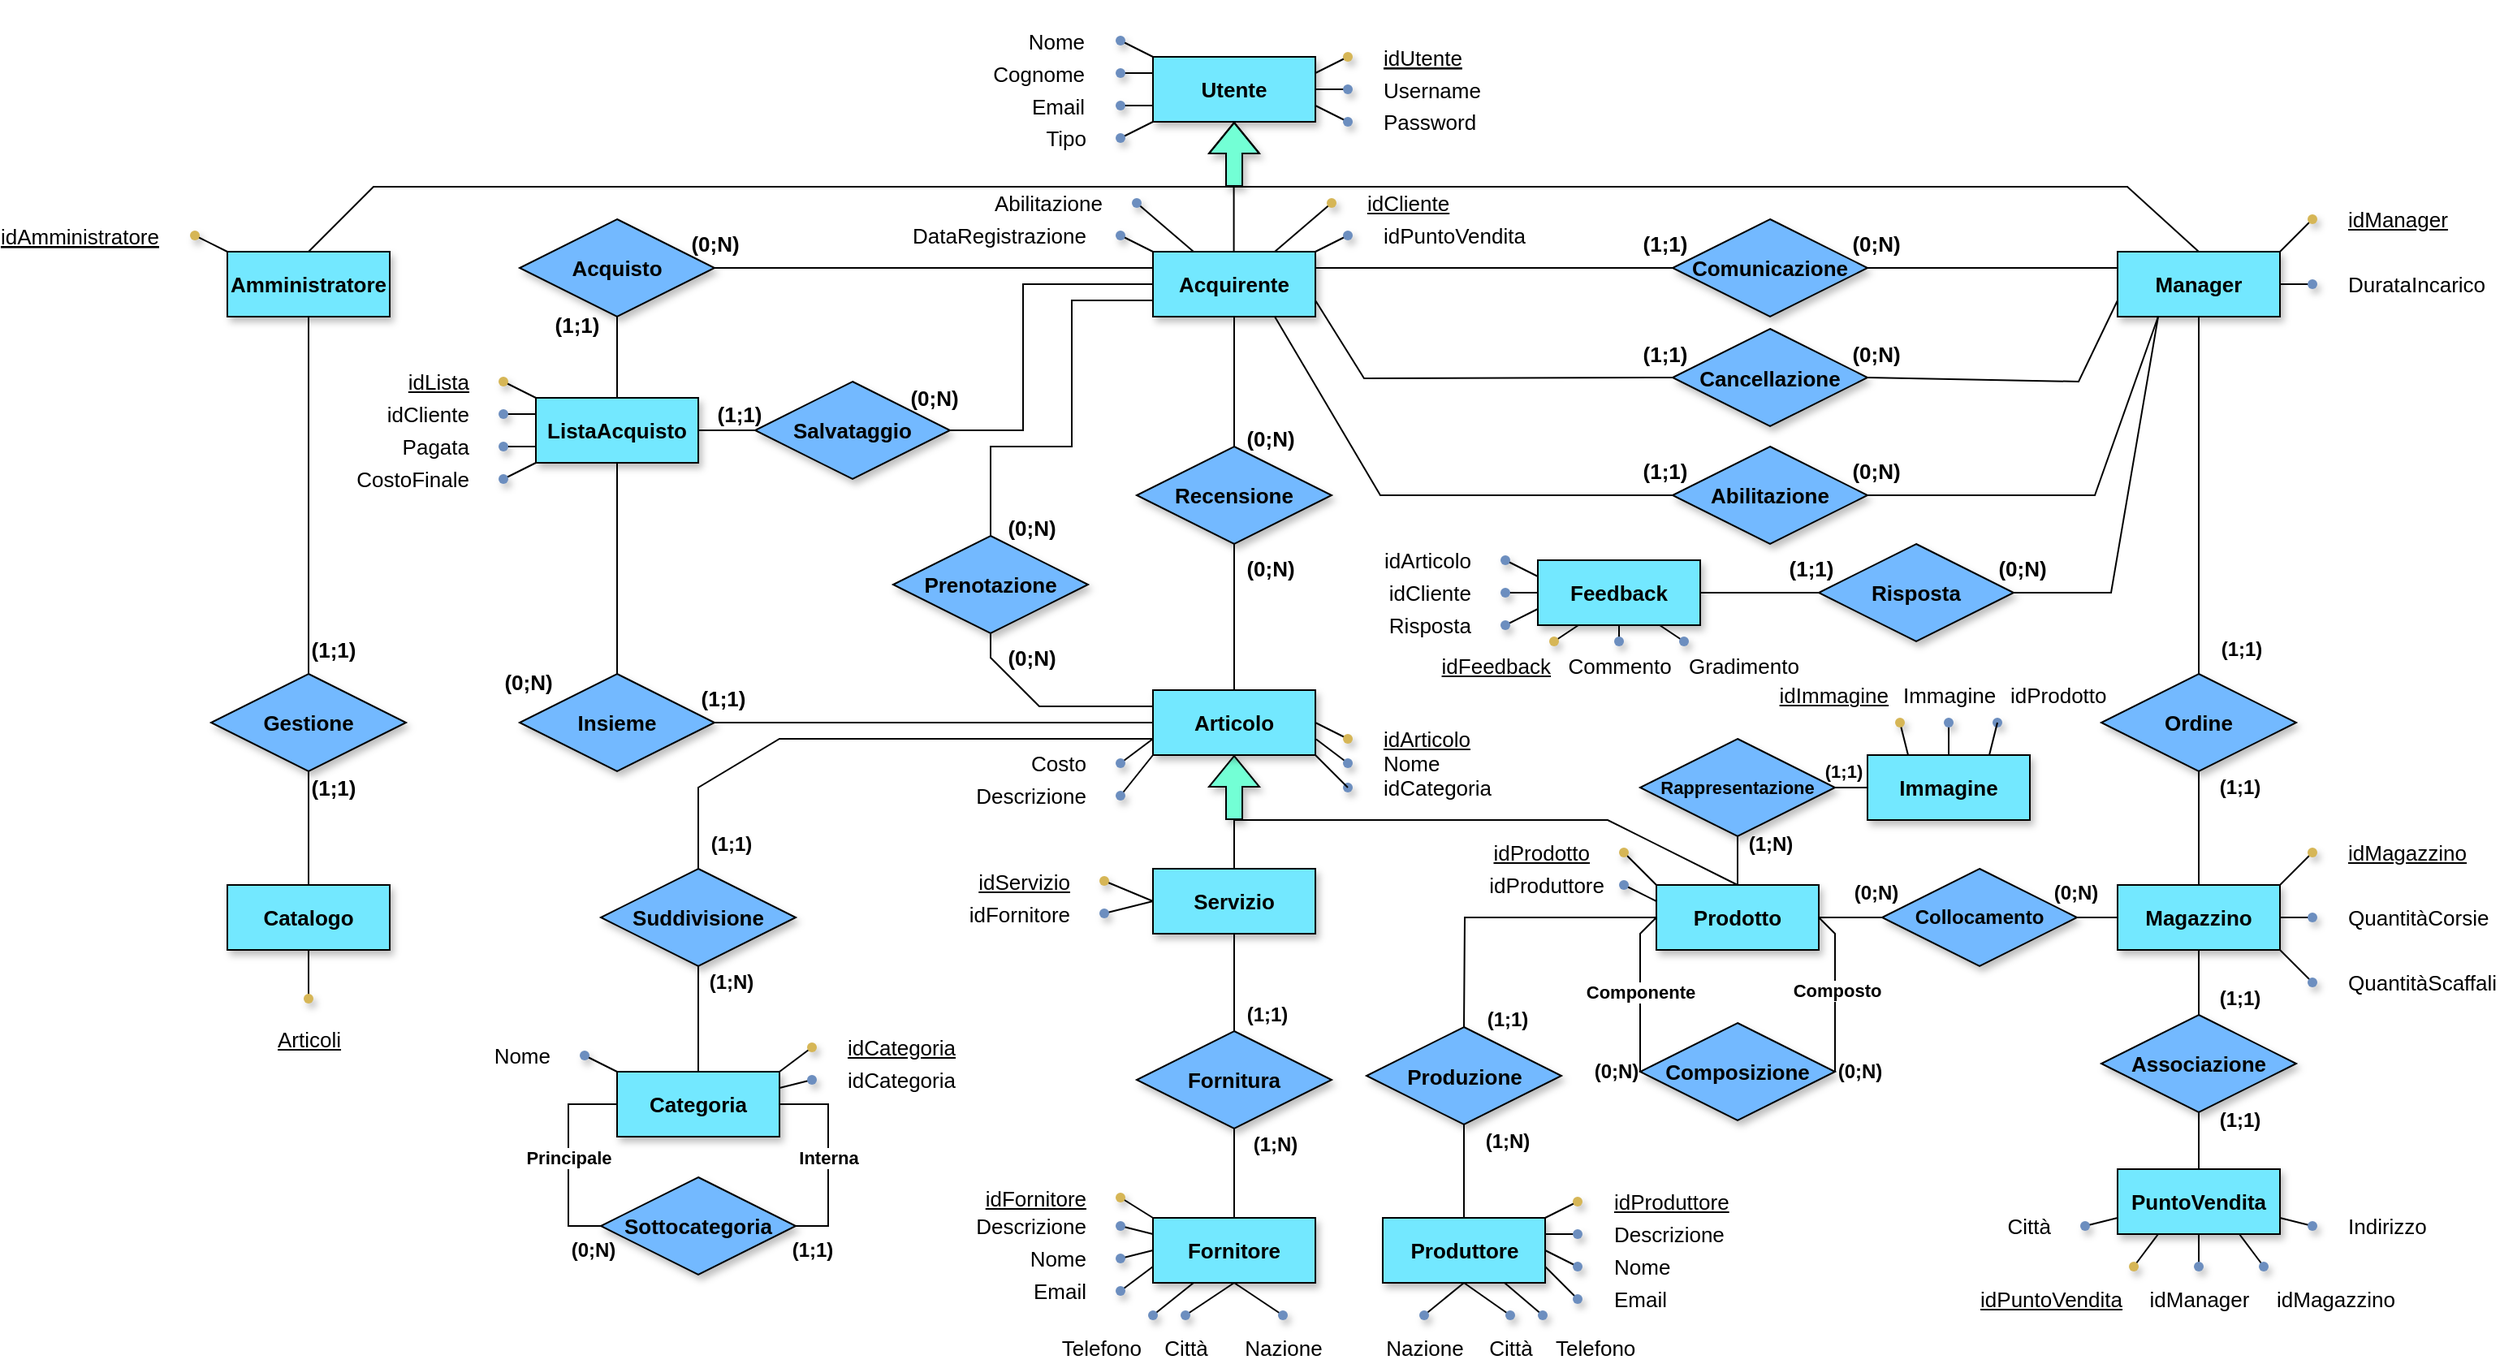 <mxfile version="20.2.8" type="device"><diagram id="tm9tAbrYGf0UAtNElzCo" name="Pagina-1"><mxGraphModel dx="1730" dy="1068" grid="1" gridSize="10" guides="1" tooltips="1" connect="1" arrows="1" fold="1" page="1" pageScale="1" pageWidth="827" pageHeight="1169" math="0" shadow="0"><root><mxCell id="0"/><mxCell id="1" parent="0"/><mxCell id="ZtEqRh3ByAgptR17LcGE-25" value="" style="endArrow=none;html=1;rounded=0;fontSize=11;entryX=0.5;entryY=0;entryDx=0;entryDy=0;exitX=0.455;exitY=0.59;exitDx=0;exitDy=0;exitPerimeter=0;" edge="1" parent="1" source="ZtEqRh3ByAgptR17LcGE-22" target="ZtEqRh3ByAgptR17LcGE-15"><mxGeometry width="50" height="50" relative="1" as="geometry"><mxPoint x="1100" y="480" as="sourcePoint"/><mxPoint x="1150" y="430" as="targetPoint"/></mxGeometry></mxCell><mxCell id="ZtEqRh3ByAgptR17LcGE-24" value="" style="endArrow=none;html=1;rounded=0;fontSize=11;entryX=0.25;entryY=0;entryDx=0;entryDy=0;exitX=0.043;exitY=0.829;exitDx=0;exitDy=0;exitPerimeter=0;" edge="1" parent="1" source="ZtEqRh3ByAgptR17LcGE-21" target="ZtEqRh3ByAgptR17LcGE-15"><mxGeometry width="50" height="50" relative="1" as="geometry"><mxPoint x="1080" y="480" as="sourcePoint"/><mxPoint x="1200" y="460" as="targetPoint"/></mxGeometry></mxCell><mxCell id="ZtEqRh3ByAgptR17LcGE-12" value="" style="endArrow=none;html=1;rounded=0;entryX=0.994;entryY=0.64;entryDx=0;entryDy=0;entryPerimeter=0;exitX=1;exitY=0.25;exitDx=0;exitDy=0;" edge="1" parent="1" source="6Ho_JsgCj1eX17UdX_1u-40" target="ZtEqRh3ByAgptR17LcGE-8"><mxGeometry width="50" height="50" relative="1" as="geometry"><mxPoint x="500" y="690" as="sourcePoint"/><mxPoint x="550" y="640" as="targetPoint"/></mxGeometry></mxCell><mxCell id="ZtEqRh3ByAgptR17LcGE-13" value="" style="endArrow=none;html=1;rounded=0;exitX=0.272;exitY=1.054;exitDx=0;exitDy=0;exitPerimeter=0;entryX=0;entryY=0;entryDx=0;entryDy=0;" edge="1" parent="1" source="ZtEqRh3ByAgptR17LcGE-9" target="6Ho_JsgCj1eX17UdX_1u-40"><mxGeometry width="50" height="50" relative="1" as="geometry"><mxPoint x="430" y="660" as="sourcePoint"/><mxPoint x="480" y="610" as="targetPoint"/></mxGeometry></mxCell><mxCell id="ZtEqRh3ByAgptR17LcGE-6" value="" style="endArrow=none;html=1;rounded=0;entryX=0.692;entryY=-0.025;entryDx=0;entryDy=0;entryPerimeter=0;exitX=0;exitY=0.25;exitDx=0;exitDy=0;" edge="1" parent="1" source="6Ho_JsgCj1eX17UdX_1u-52" target="ZtEqRh3ByAgptR17LcGE-1"><mxGeometry width="50" height="50" relative="1" as="geometry"><mxPoint x="1030" y="340" as="sourcePoint"/><mxPoint x="1030" y="360" as="targetPoint"/></mxGeometry></mxCell><mxCell id="R9ZZcBy6WF0j_9-Pz-ox-148" value="" style="endArrow=none;html=1;rounded=0;shadow=0;sketch=0;fontSize=13;fontColor=#000000;strokeColor=#000000;jumpStyle=none;entryX=1;entryY=0;entryDx=0;entryDy=0;exitX=0.004;exitY=0.372;exitDx=0;exitDy=0;exitPerimeter=0;" parent="1" source="R9ZZcBy6WF0j_9-Pz-ox-144" target="6Ho_JsgCj1eX17UdX_1u-20" edge="1"><mxGeometry width="50" height="50" relative="1" as="geometry"><mxPoint x="977" y="800" as="sourcePoint"/><mxPoint x="1137.0" y="775" as="targetPoint"/></mxGeometry></mxCell><mxCell id="R9ZZcBy6WF0j_9-Pz-ox-149" value="" style="endArrow=none;html=1;rounded=0;shadow=0;sketch=0;fontSize=13;fontColor=#000000;strokeColor=#000000;jumpStyle=none;entryX=0.997;entryY=0.504;entryDx=0;entryDy=0;entryPerimeter=0;exitX=1;exitY=0.5;exitDx=0;exitDy=0;" parent="1" source="6Ho_JsgCj1eX17UdX_1u-20" target="R9ZZcBy6WF0j_9-Pz-ox-145" edge="1"><mxGeometry width="50" height="50" relative="1" as="geometry"><mxPoint x="1137" y="795.0" as="sourcePoint"/><mxPoint x="1105.5" y="800" as="targetPoint"/></mxGeometry></mxCell><mxCell id="R9ZZcBy6WF0j_9-Pz-ox-150" value="" style="endArrow=none;html=1;rounded=0;shadow=0;sketch=0;fontSize=13;fontColor=#000000;strokeColor=#000000;jumpStyle=none;entryX=-0.026;entryY=0.144;entryDx=0;entryDy=0;exitX=1;exitY=0.75;exitDx=0;exitDy=0;entryPerimeter=0;" parent="1" source="6Ho_JsgCj1eX17UdX_1u-20" target="R9ZZcBy6WF0j_9-Pz-ox-147" edge="1"><mxGeometry width="50" height="50" relative="1" as="geometry"><mxPoint x="1117" y="820.0" as="sourcePoint"/><mxPoint x="1137" y="815.0" as="targetPoint"/></mxGeometry></mxCell><mxCell id="R9ZZcBy6WF0j_9-Pz-ox-154" value="" style="endArrow=none;html=1;rounded=0;shadow=0;sketch=0;fontSize=13;fontColor=#000000;strokeColor=#000000;jumpStyle=none;entryX=-0.025;entryY=1.038;entryDx=0;entryDy=0;entryPerimeter=0;exitX=1;exitY=0.75;exitDx=0;exitDy=0;" parent="1" source="6Ho_JsgCj1eX17UdX_1u-1" target="R9ZZcBy6WF0j_9-Pz-ox-151" edge="1"><mxGeometry width="50" height="50" relative="1" as="geometry"><mxPoint x="850" y="40" as="sourcePoint"/><mxPoint x="900" y="-10" as="targetPoint"/></mxGeometry></mxCell><mxCell id="R9ZZcBy6WF0j_9-Pz-ox-153" value="" style="endArrow=none;html=1;rounded=0;shadow=0;sketch=0;fontSize=13;fontColor=#000000;strokeColor=#000000;jumpStyle=none;entryX=0;entryY=1;entryDx=0;entryDy=0;exitX=-0.025;exitY=0.8;exitDx=0;exitDy=0;exitPerimeter=0;" parent="1" source="R9ZZcBy6WF0j_9-Pz-ox-152" target="6Ho_JsgCj1eX17UdX_1u-1" edge="1"><mxGeometry width="50" height="50" relative="1" as="geometry"><mxPoint x="600" y="90" as="sourcePoint"/><mxPoint x="650" y="40" as="targetPoint"/></mxGeometry></mxCell><mxCell id="R9ZZcBy6WF0j_9-Pz-ox-127" value="" style="endArrow=none;html=1;rounded=0;shadow=0;sketch=0;fontSize=13;fontColor=#000000;strokeColor=#000000;jumpStyle=none;exitX=0;exitY=0;exitDx=0;exitDy=0;entryX=0.53;entryY=0.039;entryDx=0;entryDy=0;entryPerimeter=0;spacing=2;" parent="1" source="6Ho_JsgCj1eX17UdX_1u-19" target="R9ZZcBy6WF0j_9-Pz-ox-119" edge="1"><mxGeometry width="50" height="50" relative="1" as="geometry"><mxPoint x="860" y="760" as="sourcePoint"/><mxPoint x="910" y="710" as="targetPoint"/></mxGeometry></mxCell><mxCell id="R9ZZcBy6WF0j_9-Pz-ox-128" value="" style="endArrow=none;html=1;rounded=0;shadow=0;sketch=0;fontSize=13;fontColor=#000000;strokeColor=#000000;jumpStyle=none;entryX=1.001;entryY=0.465;entryDx=0;entryDy=0;entryPerimeter=0;exitX=0;exitY=0.5;exitDx=0;exitDy=0;spacing=2;" parent="1" source="6Ho_JsgCj1eX17UdX_1u-19" target="R9ZZcBy6WF0j_9-Pz-ox-120" edge="1"><mxGeometry width="50" height="50" relative="1" as="geometry"><mxPoint x="860" y="740" as="sourcePoint"/><mxPoint x="910" y="690" as="targetPoint"/></mxGeometry></mxCell><mxCell id="R9ZZcBy6WF0j_9-Pz-ox-129" value="" style="endArrow=none;html=1;rounded=0;shadow=0;sketch=0;fontSize=13;fontColor=#000000;strokeColor=#000000;jumpStyle=none;exitX=0;exitY=0.75;exitDx=0;exitDy=0;entryX=1.044;entryY=0.528;entryDx=0;entryDy=0;entryPerimeter=0;spacing=2;" parent="1" source="6Ho_JsgCj1eX17UdX_1u-19" target="R9ZZcBy6WF0j_9-Pz-ox-121" edge="1"><mxGeometry width="50" height="50" relative="1" as="geometry"><mxPoint x="890" y="740" as="sourcePoint"/><mxPoint x="940" y="690" as="targetPoint"/></mxGeometry></mxCell><mxCell id="R9ZZcBy6WF0j_9-Pz-ox-130" value="" style="endArrow=none;html=1;rounded=0;shadow=0;sketch=0;fontSize=13;fontColor=#000000;strokeColor=#000000;jumpStyle=none;entryX=1.012;entryY=0.449;entryDx=0;entryDy=0;entryPerimeter=0;exitX=0;exitY=0.25;exitDx=0;exitDy=0;spacing=2;" parent="1" source="6Ho_JsgCj1eX17UdX_1u-19" target="R9ZZcBy6WF0j_9-Pz-ox-123" edge="1"><mxGeometry width="50" height="50" relative="1" as="geometry"><mxPoint x="910" y="780" as="sourcePoint"/><mxPoint x="950" y="700" as="targetPoint"/></mxGeometry></mxCell><mxCell id="R9ZZcBy6WF0j_9-Pz-ox-131" value="" style="endArrow=none;html=1;rounded=0;shadow=0;sketch=0;fontSize=13;fontColor=#000000;strokeColor=#000000;jumpStyle=none;entryX=0.725;entryY=1.028;entryDx=0;entryDy=0;entryPerimeter=0;exitX=0.5;exitY=1;exitDx=0;exitDy=0;" parent="1" source="6Ho_JsgCj1eX17UdX_1u-19" target="R9ZZcBy6WF0j_9-Pz-ox-124" edge="1"><mxGeometry width="50" height="50" relative="1" as="geometry"><mxPoint x="720" y="760" as="sourcePoint"/><mxPoint x="770" y="710" as="targetPoint"/></mxGeometry></mxCell><mxCell id="R9ZZcBy6WF0j_9-Pz-ox-132" value="" style="endArrow=none;html=1;rounded=0;shadow=0;sketch=0;fontSize=13;fontColor=#000000;strokeColor=#000000;jumpStyle=none;entryX=1.015;entryY=0.449;entryDx=0;entryDy=0;entryPerimeter=0;exitX=0.5;exitY=1;exitDx=0;exitDy=0;" parent="1" source="6Ho_JsgCj1eX17UdX_1u-19" target="R9ZZcBy6WF0j_9-Pz-ox-122" edge="1"><mxGeometry width="50" height="50" relative="1" as="geometry"><mxPoint x="710" y="790" as="sourcePoint"/><mxPoint x="760" y="740" as="targetPoint"/></mxGeometry></mxCell><mxCell id="R9ZZcBy6WF0j_9-Pz-ox-133" value="" style="endArrow=none;html=1;rounded=0;shadow=0;sketch=0;fontSize=13;fontColor=#000000;strokeColor=#000000;jumpStyle=none;entryX=0.25;entryY=1;entryDx=0;entryDy=0;exitX=0.601;exitY=0.014;exitDx=0;exitDy=0;exitPerimeter=0;" parent="1" source="R9ZZcBy6WF0j_9-Pz-ox-125" target="6Ho_JsgCj1eX17UdX_1u-19" edge="1"><mxGeometry width="50" height="50" relative="1" as="geometry"><mxPoint x="700" y="810" as="sourcePoint"/><mxPoint x="750" y="760" as="targetPoint"/></mxGeometry></mxCell><mxCell id="R9ZZcBy6WF0j_9-Pz-ox-118" value="" style="endArrow=none;html=1;rounded=0;shadow=0;sketch=0;fontSize=13;fontColor=#000000;strokeColor=#000000;jumpStyle=none;entryX=0.275;entryY=-0.01;entryDx=0;entryDy=0;entryPerimeter=0;exitX=1;exitY=0;exitDx=0;exitDy=0;" parent="1" source="6Ho_JsgCj1eX17UdX_1u-40" target="R9ZZcBy6WF0j_9-Pz-ox-117" edge="1"><mxGeometry width="50" height="50" relative="1" as="geometry"><mxPoint x="500" y="660" as="sourcePoint"/><mxPoint x="550" y="610" as="targetPoint"/></mxGeometry></mxCell><mxCell id="R9ZZcBy6WF0j_9-Pz-ox-111" value="" style="endArrow=none;html=1;rounded=0;shadow=0;sketch=0;fontSize=13;fontColor=#000000;strokeColor=#000000;jumpStyle=none;entryX=0;entryY=0.75;entryDx=0;entryDy=0;exitX=0.69;exitY=1.013;exitDx=0;exitDy=0;exitPerimeter=0;" parent="1" source="R9ZZcBy6WF0j_9-Pz-ox-107" target="6Ho_JsgCj1eX17UdX_1u-22" edge="1"><mxGeometry width="50" height="50" relative="1" as="geometry"><mxPoint x="1270" y="740" as="sourcePoint"/><mxPoint x="1320" y="690" as="targetPoint"/></mxGeometry></mxCell><mxCell id="R9ZZcBy6WF0j_9-Pz-ox-112" value="" style="endArrow=none;html=1;rounded=0;shadow=0;sketch=0;fontSize=13;fontColor=#000000;strokeColor=#000000;jumpStyle=none;entryX=0.25;entryY=1;entryDx=0;entryDy=0;exitX=0.998;exitY=0.731;exitDx=0;exitDy=0;exitPerimeter=0;" parent="1" source="R9ZZcBy6WF0j_9-Pz-ox-103" target="6Ho_JsgCj1eX17UdX_1u-22" edge="1"><mxGeometry width="50" height="50" relative="1" as="geometry"><mxPoint x="1230" y="800" as="sourcePoint"/><mxPoint x="1280" y="750" as="targetPoint"/></mxGeometry></mxCell><mxCell id="R9ZZcBy6WF0j_9-Pz-ox-113" value="" style="endArrow=none;html=1;rounded=0;shadow=0;sketch=0;fontSize=13;fontColor=#000000;strokeColor=#000000;jumpStyle=none;entryX=0.5;entryY=1;entryDx=0;entryDy=0;exitX=0.506;exitY=-0.027;exitDx=0;exitDy=0;exitPerimeter=0;" parent="1" source="QQADDsuii_C4X7tTtBip-13" target="6Ho_JsgCj1eX17UdX_1u-22" edge="1"><mxGeometry width="50" height="50" relative="1" as="geometry"><mxPoint x="1424.0" y="785" as="sourcePoint"/><mxPoint x="1280" y="720" as="targetPoint"/></mxGeometry></mxCell><mxCell id="R9ZZcBy6WF0j_9-Pz-ox-114" value="" style="endArrow=none;html=1;rounded=0;shadow=0;sketch=0;fontSize=13;fontColor=#000000;strokeColor=#000000;jumpStyle=none;entryX=0.535;entryY=0.544;entryDx=0;entryDy=0;entryPerimeter=0;exitX=0.75;exitY=1;exitDx=0;exitDy=0;" parent="1" source="6Ho_JsgCj1eX17UdX_1u-22" target="QQADDsuii_C4X7tTtBip-14" edge="1"><mxGeometry width="50" height="50" relative="1" as="geometry"><mxPoint x="1241" y="785" as="sourcePoint"/><mxPoint x="1464.0" y="785" as="targetPoint"/></mxGeometry></mxCell><mxCell id="R9ZZcBy6WF0j_9-Pz-ox-116" value="" style="endArrow=none;html=1;rounded=0;shadow=0;sketch=0;fontSize=13;fontColor=#000000;strokeColor=#000000;jumpStyle=none;exitX=-0.04;exitY=0.398;exitDx=0;exitDy=0;exitPerimeter=0;entryX=1;entryY=0.75;entryDx=0;entryDy=0;" parent="1" source="R9ZZcBy6WF0j_9-Pz-ox-108" target="6Ho_JsgCj1eX17UdX_1u-22" edge="1"><mxGeometry width="50" height="50" relative="1" as="geometry"><mxPoint x="1470" y="880" as="sourcePoint"/><mxPoint x="1520" y="830" as="targetPoint"/></mxGeometry></mxCell><mxCell id="R9ZZcBy6WF0j_9-Pz-ox-98" value="" style="endArrow=none;html=1;rounded=0;shadow=0;sketch=0;fontSize=13;fontColor=#000000;strokeColor=#000000;jumpStyle=none;entryX=0.024;entryY=0.805;entryDx=0;entryDy=0;entryPerimeter=0;exitX=1;exitY=0;exitDx=0;exitDy=0;" parent="1" source="6Ho_JsgCj1eX17UdX_1u-12" target="R9ZZcBy6WF0j_9-Pz-ox-91" edge="1"><mxGeometry width="50" height="50" relative="1" as="geometry"><mxPoint x="1450" y="540" as="sourcePoint"/><mxPoint x="1500" y="490" as="targetPoint"/></mxGeometry></mxCell><mxCell id="R9ZZcBy6WF0j_9-Pz-ox-99" value="" style="endArrow=none;html=1;rounded=0;shadow=0;sketch=0;fontSize=13;fontColor=#000000;strokeColor=#000000;jumpStyle=none;exitX=1;exitY=0.5;exitDx=0;exitDy=0;entryX=-0.004;entryY=0.677;entryDx=0;entryDy=0;entryPerimeter=0;" parent="1" source="6Ho_JsgCj1eX17UdX_1u-12" target="R9ZZcBy6WF0j_9-Pz-ox-92" edge="1"><mxGeometry width="50" height="50" relative="1" as="geometry"><mxPoint x="1490" y="580" as="sourcePoint"/><mxPoint x="1490" y="580" as="targetPoint"/></mxGeometry></mxCell><mxCell id="R9ZZcBy6WF0j_9-Pz-ox-100" value="" style="endArrow=none;html=1;rounded=0;shadow=0;sketch=0;fontSize=13;fontColor=#000000;strokeColor=#000000;jumpStyle=none;entryX=0.225;entryY=0.97;entryDx=0;entryDy=0;entryPerimeter=0;exitX=1;exitY=1;exitDx=0;exitDy=0;" parent="1" source="6Ho_JsgCj1eX17UdX_1u-12" target="R9ZZcBy6WF0j_9-Pz-ox-93" edge="1"><mxGeometry width="50" height="50" relative="1" as="geometry"><mxPoint x="1440" y="650" as="sourcePoint"/><mxPoint x="1490" y="600" as="targetPoint"/></mxGeometry></mxCell><mxCell id="R9ZZcBy6WF0j_9-Pz-ox-90" value="" style="endArrow=none;html=1;rounded=0;shadow=0;sketch=0;fontSize=13;fontColor=#000000;strokeColor=#000000;jumpStyle=none;entryX=0.5;entryY=1;entryDx=0;entryDy=0;exitX=0.999;exitY=0.519;exitDx=0;exitDy=0;exitPerimeter=0;" parent="1" source="R9ZZcBy6WF0j_9-Pz-ox-89" target="6Ho_JsgCj1eX17UdX_1u-13" edge="1"><mxGeometry width="50" height="50" relative="1" as="geometry"><mxPoint x="190" y="660" as="sourcePoint"/><mxPoint x="240" y="610" as="targetPoint"/></mxGeometry></mxCell><mxCell id="R9ZZcBy6WF0j_9-Pz-ox-83" value="" style="endArrow=none;html=1;rounded=0;shadow=0;sketch=0;fontSize=13;fontColor=#000000;strokeColor=#000000;jumpStyle=none;entryX=0;entryY=0.5;entryDx=0;entryDy=0;exitX=0.909;exitY=0.016;exitDx=0;exitDy=0;exitPerimeter=0;" parent="1" source="R9ZZcBy6WF0j_9-Pz-ox-77" target="6Ho_JsgCj1eX17UdX_1u-14" edge="1"><mxGeometry width="50" height="50" relative="1" as="geometry"><mxPoint x="750" y="510" as="sourcePoint"/><mxPoint x="800" y="440" as="targetPoint"/></mxGeometry></mxCell><mxCell id="R9ZZcBy6WF0j_9-Pz-ox-88" value="" style="endArrow=none;html=1;rounded=0;shadow=0;sketch=0;fontSize=13;fontColor=#000000;strokeColor=#000000;jumpStyle=none;entryX=0;entryY=0.5;entryDx=0;entryDy=0;exitX=0.036;exitY=0.985;exitDx=0;exitDy=0;exitPerimeter=0;" parent="1" source="R9ZZcBy6WF0j_9-Pz-ox-82" target="6Ho_JsgCj1eX17UdX_1u-14" edge="1"><mxGeometry width="50" height="50" relative="1" as="geometry"><mxPoint x="710" y="710" as="sourcePoint"/><mxPoint x="760" y="660" as="targetPoint"/></mxGeometry></mxCell><mxCell id="R9ZZcBy6WF0j_9-Pz-ox-70" value="" style="endArrow=none;html=1;rounded=0;shadow=0;sketch=0;fontSize=13;fontColor=#000000;strokeColor=#000000;jumpStyle=none;entryX=0.5;entryY=0.5;entryDx=0;entryDy=0;entryPerimeter=0;exitX=1.005;exitY=0.756;exitDx=0;exitDy=0;exitPerimeter=0;" parent="1" source="6Ho_JsgCj1eX17UdX_1u-21" target="R9ZZcBy6WF0j_9-Pz-ox-62" edge="1"><mxGeometry width="50" height="50" relative="1" as="geometry"><mxPoint x="520" y="520" as="sourcePoint"/><mxPoint x="570" y="470" as="targetPoint"/></mxGeometry></mxCell><mxCell id="R9ZZcBy6WF0j_9-Pz-ox-71" value="" style="endArrow=none;html=1;rounded=0;shadow=0;sketch=0;fontSize=13;fontColor=#000000;strokeColor=#000000;jumpStyle=none;entryX=0.458;entryY=0.585;entryDx=0;entryDy=0;entryPerimeter=0;exitX=0;exitY=0;exitDx=0;exitDy=0;" parent="1" source="6Ho_JsgCj1eX17UdX_1u-15" target="R9ZZcBy6WF0j_9-Pz-ox-60" edge="1"><mxGeometry width="50" height="50" relative="1" as="geometry"><mxPoint x="1200" y="522.5" as="sourcePoint"/><mxPoint x="1280" y="552.5" as="targetPoint"/></mxGeometry></mxCell><mxCell id="R9ZZcBy6WF0j_9-Pz-ox-72" value="" style="endArrow=none;html=1;rounded=0;shadow=0;sketch=0;fontSize=13;fontColor=#000000;strokeColor=#000000;jumpStyle=none;entryX=0.412;entryY=0.453;entryDx=0;entryDy=0;entryPerimeter=0;exitX=0;exitY=0.25;exitDx=0;exitDy=0;" parent="1" source="6Ho_JsgCj1eX17UdX_1u-15" target="R9ZZcBy6WF0j_9-Pz-ox-67" edge="1"><mxGeometry width="50" height="50" relative="1" as="geometry"><mxPoint x="1190" y="532.5" as="sourcePoint"/><mxPoint x="1280" y="572.5" as="targetPoint"/></mxGeometry></mxCell><mxCell id="R9ZZcBy6WF0j_9-Pz-ox-57" value="" style="endArrow=none;html=1;rounded=0;shadow=0;sketch=0;fontSize=13;fontColor=#000000;strokeColor=#000000;jumpStyle=none;entryX=0;entryY=1;entryDx=0;entryDy=0;exitX=0.388;exitY=-0.035;exitDx=0;exitDy=0;exitPerimeter=0;" parent="1" source="R9ZZcBy6WF0j_9-Pz-ox-55" target="6Ho_JsgCj1eX17UdX_1u-21" edge="1"><mxGeometry width="50" height="50" relative="1" as="geometry"><mxPoint x="740" y="490" as="sourcePoint"/><mxPoint x="790" y="440" as="targetPoint"/></mxGeometry></mxCell><mxCell id="R9ZZcBy6WF0j_9-Pz-ox-58" value="" style="endArrow=none;html=1;rounded=0;shadow=0;sketch=0;fontSize=13;fontColor=#000000;strokeColor=#000000;jumpStyle=none;entryX=0;entryY=0.75;entryDx=0;entryDy=0;exitX=0.361;exitY=1.018;exitDx=0;exitDy=0;exitPerimeter=0;" parent="1" source="R9ZZcBy6WF0j_9-Pz-ox-56" target="6Ho_JsgCj1eX17UdX_1u-21" edge="1"><mxGeometry width="50" height="50" relative="1" as="geometry"><mxPoint x="750" y="530" as="sourcePoint"/><mxPoint x="800" y="480" as="targetPoint"/></mxGeometry></mxCell><mxCell id="R9ZZcBy6WF0j_9-Pz-ox-59" value="" style="endArrow=none;html=1;rounded=0;shadow=0;sketch=0;fontSize=13;fontColor=#000000;strokeColor=#000000;jumpStyle=none;entryX=0.178;entryY=1.029;entryDx=0;entryDy=0;entryPerimeter=0;exitX=1;exitY=0.5;exitDx=0;exitDy=0;" parent="1" source="6Ho_JsgCj1eX17UdX_1u-21" target="R9ZZcBy6WF0j_9-Pz-ox-54" edge="1"><mxGeometry width="50" height="50" relative="1" as="geometry"><mxPoint x="850" y="520" as="sourcePoint"/><mxPoint x="900" y="470" as="targetPoint"/></mxGeometry></mxCell><mxCell id="R9ZZcBy6WF0j_9-Pz-ox-51" value="" style="endArrow=none;html=1;rounded=0;shadow=0;sketch=0;fontSize=13;fontColor=#000000;strokeColor=#000000;jumpStyle=none;entryX=0.25;entryY=1;entryDx=0;entryDy=0;exitX=1.097;exitY=0.614;exitDx=0;exitDy=0;exitPerimeter=0;" parent="1" source="R9ZZcBy6WF0j_9-Pz-ox-48" target="6Ho_JsgCj1eX17UdX_1u-52" edge="1"><mxGeometry width="50" height="50" relative="1" as="geometry"><mxPoint x="900" y="430" as="sourcePoint"/><mxPoint x="950" y="380" as="targetPoint"/></mxGeometry></mxCell><mxCell id="R9ZZcBy6WF0j_9-Pz-ox-52" value="" style="endArrow=none;html=1;rounded=0;shadow=0;sketch=0;fontSize=13;fontColor=#000000;strokeColor=#000000;jumpStyle=none;entryX=0.5;entryY=1;entryDx=0;entryDy=0;exitX=0.019;exitY=0.739;exitDx=0;exitDy=0;exitPerimeter=0;" parent="1" source="R9ZZcBy6WF0j_9-Pz-ox-49" target="6Ho_JsgCj1eX17UdX_1u-52" edge="1"><mxGeometry width="50" height="50" relative="1" as="geometry"><mxPoint x="890" y="430" as="sourcePoint"/><mxPoint x="940" y="380" as="targetPoint"/></mxGeometry></mxCell><mxCell id="R9ZZcBy6WF0j_9-Pz-ox-53" value="" style="endArrow=none;html=1;rounded=0;shadow=0;sketch=0;fontSize=13;fontColor=#000000;strokeColor=#000000;jumpStyle=none;entryX=0.75;entryY=1;entryDx=0;entryDy=0;exitX=0.006;exitY=0.822;exitDx=0;exitDy=0;exitPerimeter=0;" parent="1" source="R9ZZcBy6WF0j_9-Pz-ox-50" target="6Ho_JsgCj1eX17UdX_1u-52" edge="1"><mxGeometry width="50" height="50" relative="1" as="geometry"><mxPoint x="1160" y="440" as="sourcePoint"/><mxPoint x="1210" y="390" as="targetPoint"/></mxGeometry></mxCell><mxCell id="R9ZZcBy6WF0j_9-Pz-ox-44" value="" style="endArrow=none;html=1;rounded=0;shadow=0;sketch=0;fontSize=13;fontColor=#000000;strokeColor=#000000;jumpStyle=none;exitX=0.615;exitY=-0.022;exitDx=0;exitDy=0;exitPerimeter=0;entryX=0;entryY=0;entryDx=0;entryDy=0;" parent="1" source="R9ZZcBy6WF0j_9-Pz-ox-38" target="6Ho_JsgCj1eX17UdX_1u-58" edge="1"><mxGeometry width="50" height="50" relative="1" as="geometry"><mxPoint x="390" y="250" as="sourcePoint"/><mxPoint x="440" y="200" as="targetPoint"/></mxGeometry></mxCell><mxCell id="R9ZZcBy6WF0j_9-Pz-ox-45" value="" style="endArrow=none;html=1;rounded=0;shadow=0;sketch=0;fontSize=13;fontColor=#000000;strokeColor=#000000;jumpStyle=none;exitX=0.219;exitY=-0.033;exitDx=0;exitDy=0;exitPerimeter=0;entryX=0;entryY=0.25;entryDx=0;entryDy=0;" parent="1" source="R9ZZcBy6WF0j_9-Pz-ox-39" target="6Ho_JsgCj1eX17UdX_1u-58" edge="1"><mxGeometry width="50" height="50" relative="1" as="geometry"><mxPoint x="360" y="230" as="sourcePoint"/><mxPoint x="410" y="180" as="targetPoint"/></mxGeometry></mxCell><mxCell id="R9ZZcBy6WF0j_9-Pz-ox-46" value="" style="endArrow=none;html=1;rounded=0;shadow=0;sketch=0;fontSize=13;fontColor=#000000;strokeColor=#000000;jumpStyle=none;exitX=0.219;exitY=0.013;exitDx=0;exitDy=0;exitPerimeter=0;entryX=0;entryY=0.75;entryDx=0;entryDy=0;" parent="1" source="R9ZZcBy6WF0j_9-Pz-ox-40" target="6Ho_JsgCj1eX17UdX_1u-58" edge="1"><mxGeometry width="50" height="50" relative="1" as="geometry"><mxPoint x="330" y="210" as="sourcePoint"/><mxPoint x="380" y="160" as="targetPoint"/></mxGeometry></mxCell><mxCell id="R9ZZcBy6WF0j_9-Pz-ox-47" value="" style="endArrow=none;html=1;rounded=0;shadow=0;sketch=0;fontSize=13;fontColor=#000000;strokeColor=#000000;jumpStyle=none;exitX=-0.002;exitY=0.665;exitDx=0;exitDy=0;exitPerimeter=0;entryX=0;entryY=1;entryDx=0;entryDy=0;" parent="1" source="R9ZZcBy6WF0j_9-Pz-ox-43" target="6Ho_JsgCj1eX17UdX_1u-58" edge="1"><mxGeometry width="50" height="50" relative="1" as="geometry"><mxPoint x="320" y="200" as="sourcePoint"/><mxPoint x="370" y="150" as="targetPoint"/></mxGeometry></mxCell><mxCell id="R9ZZcBy6WF0j_9-Pz-ox-36" value="" style="endArrow=none;html=1;rounded=0;shadow=0;sketch=0;fontSize=13;fontColor=#000000;strokeColor=#000000;jumpStyle=none;entryX=0.602;entryY=0.987;entryDx=0;entryDy=0;entryPerimeter=0;exitX=1;exitY=0.5;exitDx=0;exitDy=0;" parent="1" source="6Ho_JsgCj1eX17UdX_1u-8" target="R9ZZcBy6WF0j_9-Pz-ox-32" edge="1"><mxGeometry width="50" height="50" relative="1" as="geometry"><mxPoint x="1440" y="300" as="sourcePoint"/><mxPoint x="1490" y="250" as="targetPoint"/></mxGeometry></mxCell><mxCell id="R9ZZcBy6WF0j_9-Pz-ox-28" value="" style="endArrow=none;html=1;rounded=0;shadow=0;sketch=0;fontSize=13;fontColor=#000000;strokeColor=#000000;jumpStyle=none;entryX=1.025;entryY=0.358;entryDx=0;entryDy=0;entryPerimeter=0;exitX=0.25;exitY=0;exitDx=0;exitDy=0;" parent="1" source="6Ho_JsgCj1eX17UdX_1u-10" target="R9ZZcBy6WF0j_9-Pz-ox-26" edge="1"><mxGeometry width="50" height="50" relative="1" as="geometry"><mxPoint x="780" y="170" as="sourcePoint"/><mxPoint x="830" y="120" as="targetPoint"/></mxGeometry></mxCell><mxCell id="R9ZZcBy6WF0j_9-Pz-ox-29" value="" style="endArrow=none;html=1;rounded=0;shadow=0;sketch=0;fontSize=13;fontColor=#000000;strokeColor=#000000;jumpStyle=none;entryX=0.5;entryY=1;entryDx=0;entryDy=0;entryPerimeter=0;exitX=0;exitY=0;exitDx=0;exitDy=0;" parent="1" source="6Ho_JsgCj1eX17UdX_1u-10" target="R9ZZcBy6WF0j_9-Pz-ox-27" edge="1"><mxGeometry width="50" height="50" relative="1" as="geometry"><mxPoint x="610" y="180" as="sourcePoint"/><mxPoint x="660" y="130" as="targetPoint"/></mxGeometry></mxCell><mxCell id="R9ZZcBy6WF0j_9-Pz-ox-24" value="" style="endArrow=none;html=1;rounded=0;shadow=0;sketch=0;fontSize=13;fontColor=#000000;strokeColor=#000000;jumpStyle=none;exitX=1;exitY=0;exitDx=0;exitDy=0;entryX=0.025;entryY=0.583;entryDx=0;entryDy=0;entryPerimeter=0;" parent="1" source="6Ho_JsgCj1eX17UdX_1u-10" target="R9ZZcBy6WF0j_9-Pz-ox-25" edge="1"><mxGeometry width="50" height="50" relative="1" as="geometry"><mxPoint x="900" y="200" as="sourcePoint"/><mxPoint x="900" y="160" as="targetPoint"/></mxGeometry></mxCell><mxCell id="R9ZZcBy6WF0j_9-Pz-ox-23" value="" style="endArrow=none;html=1;rounded=0;shadow=0;sketch=0;fontSize=13;fontColor=#000000;strokeColor=#000000;jumpStyle=none;entryX=0.033;entryY=0.733;entryDx=0;entryDy=0;entryPerimeter=0;exitX=0.75;exitY=0;exitDx=0;exitDy=0;" parent="1" source="6Ho_JsgCj1eX17UdX_1u-10" target="R9ZZcBy6WF0j_9-Pz-ox-22" edge="1"><mxGeometry width="50" height="50" relative="1" as="geometry"><mxPoint x="860" y="180" as="sourcePoint"/><mxPoint x="910" y="130" as="targetPoint"/></mxGeometry></mxCell><mxCell id="R9ZZcBy6WF0j_9-Pz-ox-20" value="" style="endArrow=none;html=1;rounded=0;shadow=0;sketch=0;fontSize=13;fontColor=#000000;strokeColor=#000000;jumpStyle=none;entryX=0;entryY=0;entryDx=0;entryDy=0;exitX=0.517;exitY=0.575;exitDx=0;exitDy=0;exitPerimeter=0;" parent="1" source="R9ZZcBy6WF0j_9-Pz-ox-19" target="6Ho_JsgCj1eX17UdX_1u-9" edge="1"><mxGeometry width="50" height="50" relative="1" as="geometry"><mxPoint x="170" y="200" as="sourcePoint"/><mxPoint x="220" y="150" as="targetPoint"/></mxGeometry></mxCell><mxCell id="6Ho_JsgCj1eX17UdX_1u-1" value="Utente" style="whiteSpace=wrap;html=1;align=center;fillColor=#73E8FF;shadow=1;glass=0;rounded=0;sketch=0;fontSize=13;fontStyle=1" parent="1" vertex="1"><mxGeometry x="780" y="40" width="100" height="40" as="geometry"/></mxCell><mxCell id="6Ho_JsgCj1eX17UdX_1u-2" value="" style="shape=flexArrow;endArrow=classic;html=1;rounded=0;entryX=0.5;entryY=1;entryDx=0;entryDy=0;fillColor=#73FFD5;shadow=1;" parent="1" target="6Ho_JsgCj1eX17UdX_1u-1" edge="1"><mxGeometry width="50" height="50" relative="1" as="geometry"><mxPoint x="830" y="120" as="sourcePoint"/><mxPoint x="830" y="100" as="targetPoint"/><Array as="points"><mxPoint x="830" y="100"/></Array></mxGeometry></mxCell><mxCell id="6Ho_JsgCj1eX17UdX_1u-3" value="" style="endArrow=none;html=1;rounded=0;exitX=0.5;exitY=0;exitDx=0;exitDy=0;fillColor=#73E8FF;shadow=0;" parent="1" source="6Ho_JsgCj1eX17UdX_1u-9" edge="1"><mxGeometry width="50" height="50" relative="1" as="geometry"><mxPoint x="560" y="120" as="sourcePoint"/><mxPoint x="830" y="120" as="targetPoint"/><Array as="points"><mxPoint x="300" y="120"/></Array></mxGeometry></mxCell><mxCell id="6Ho_JsgCj1eX17UdX_1u-4" value="" style="endArrow=none;html=1;rounded=0;fillColor=#73E8FF;shadow=0;" parent="1" edge="1"><mxGeometry width="50" height="50" relative="1" as="geometry"><mxPoint x="829.8" y="160" as="sourcePoint"/><mxPoint x="829.8" y="120" as="targetPoint"/></mxGeometry></mxCell><mxCell id="6Ho_JsgCj1eX17UdX_1u-5" value="" style="endArrow=none;html=1;rounded=0;exitX=0.5;exitY=0;exitDx=0;exitDy=0;fillColor=#73E8FF;shadow=0;" parent="1" source="6Ho_JsgCj1eX17UdX_1u-8" edge="1"><mxGeometry width="50" height="50" relative="1" as="geometry"><mxPoint x="910" y="120" as="sourcePoint"/><mxPoint x="830" y="120" as="targetPoint"/><Array as="points"><mxPoint x="1380" y="120"/></Array></mxGeometry></mxCell><mxCell id="6Ho_JsgCj1eX17UdX_1u-8" value="Manager" style="whiteSpace=wrap;html=1;align=center;fillColor=#73E8FF;shadow=1;fontSize=13;fontStyle=1" parent="1" vertex="1"><mxGeometry x="1374" y="160" width="100" height="40" as="geometry"/></mxCell><mxCell id="6Ho_JsgCj1eX17UdX_1u-9" value="Amministratore" style="whiteSpace=wrap;html=1;align=center;fillColor=#73E8FF;shadow=1;fontSize=13;fontStyle=1" parent="1" vertex="1"><mxGeometry x="210" y="160" width="100" height="40" as="geometry"/></mxCell><mxCell id="6Ho_JsgCj1eX17UdX_1u-10" value="Acquirente" style="whiteSpace=wrap;html=1;align=center;fillColor=#73E8FF;shadow=1;fontSize=13;fontStyle=1" parent="1" vertex="1"><mxGeometry x="780" y="160" width="100" height="40" as="geometry"/></mxCell><mxCell id="6Ho_JsgCj1eX17UdX_1u-12" value="Magazzino" style="whiteSpace=wrap;html=1;align=center;fillColor=#73E8FF;shadow=1;fontSize=13;fontStyle=1" parent="1" vertex="1"><mxGeometry x="1374" y="550" width="100" height="40" as="geometry"/></mxCell><mxCell id="6Ho_JsgCj1eX17UdX_1u-13" value="Catalogo" style="whiteSpace=wrap;html=1;align=center;fillColor=#73E8FF;shadow=1;fontSize=13;fontStyle=1" parent="1" vertex="1"><mxGeometry x="210" y="550" width="100" height="40" as="geometry"/></mxCell><mxCell id="6Ho_JsgCj1eX17UdX_1u-14" value="Servizio" style="whiteSpace=wrap;html=1;align=center;fillColor=#73E8FF;shadow=1;fontSize=13;fontStyle=1" parent="1" vertex="1"><mxGeometry x="780" y="540" width="100" height="40" as="geometry"/></mxCell><mxCell id="6Ho_JsgCj1eX17UdX_1u-15" value="Prodotto" style="whiteSpace=wrap;html=1;align=center;fillColor=#73E8FF;shadow=1;fontSize=13;fontStyle=1" parent="1" vertex="1"><mxGeometry x="1090" y="550" width="100" height="40" as="geometry"/></mxCell><mxCell id="6Ho_JsgCj1eX17UdX_1u-16" value="" style="shape=flexArrow;endArrow=classic;html=1;rounded=0;fillColor=#73FFD5;entryX=0.5;entryY=1;entryDx=0;entryDy=0;shadow=1;" parent="1" target="6Ho_JsgCj1eX17UdX_1u-21" edge="1"><mxGeometry width="50" height="50" relative="1" as="geometry"><mxPoint x="830" y="510" as="sourcePoint"/><mxPoint x="830" y="480" as="targetPoint"/></mxGeometry></mxCell><mxCell id="6Ho_JsgCj1eX17UdX_1u-17" value="" style="endArrow=none;html=1;rounded=0;exitX=0.5;exitY=0;exitDx=0;exitDy=0;fillColor=#73E8FF;shadow=0;" parent="1" source="6Ho_JsgCj1eX17UdX_1u-15" edge="1"><mxGeometry width="50" height="50" relative="1" as="geometry"><mxPoint x="670" y="550" as="sourcePoint"/><mxPoint x="830" y="510" as="targetPoint"/><Array as="points"><mxPoint x="1060" y="510"/></Array></mxGeometry></mxCell><mxCell id="6Ho_JsgCj1eX17UdX_1u-18" value="" style="endArrow=none;html=1;rounded=0;exitX=0.5;exitY=0;exitDx=0;exitDy=0;fillColor=#73E8FF;shadow=0;" parent="1" source="6Ho_JsgCj1eX17UdX_1u-14" edge="1"><mxGeometry width="50" height="50" relative="1" as="geometry"><mxPoint x="770" y="560" as="sourcePoint"/><mxPoint x="830" y="510" as="targetPoint"/><Array as="points"/></mxGeometry></mxCell><mxCell id="6Ho_JsgCj1eX17UdX_1u-19" value="Fornitore" style="whiteSpace=wrap;html=1;align=center;fillColor=#73E8FF;shadow=1;fontSize=13;fontStyle=1" parent="1" vertex="1"><mxGeometry x="780" y="755" width="100" height="40" as="geometry"/></mxCell><mxCell id="6Ho_JsgCj1eX17UdX_1u-20" value="Produttore" style="whiteSpace=wrap;html=1;align=center;fillColor=#73E8FF;shadow=1;fontSize=13;fontStyle=1" parent="1" vertex="1"><mxGeometry x="921.5" y="755" width="100" height="40" as="geometry"/></mxCell><mxCell id="6Ho_JsgCj1eX17UdX_1u-21" value="Articolo" style="whiteSpace=wrap;html=1;align=center;fillColor=#73E8FF;shadow=1;fontSize=13;fontStyle=1" parent="1" vertex="1"><mxGeometry x="780" y="430" width="100" height="40" as="geometry"/></mxCell><mxCell id="6Ho_JsgCj1eX17UdX_1u-22" value="PuntoVendita" style="whiteSpace=wrap;html=1;align=center;fillColor=#73E8FF;shadow=1;fontSize=13;fontStyle=1" parent="1" vertex="1"><mxGeometry x="1374" y="725" width="100" height="40" as="geometry"/></mxCell><mxCell id="6Ho_JsgCj1eX17UdX_1u-30" value="" style="endArrow=none;html=1;rounded=0;entryX=0.5;entryY=1;entryDx=0;entryDy=0;exitX=0.5;exitY=0;exitDx=0;exitDy=0;fillColor=#73E8FF;shadow=0;" parent="1" source="6Ho_JsgCj1eX17UdX_1u-29" target="6Ho_JsgCj1eX17UdX_1u-8" edge="1"><mxGeometry width="50" height="50" relative="1" as="geometry"><mxPoint x="1424" y="260" as="sourcePoint"/><mxPoint x="1404" y="210" as="targetPoint"/></mxGeometry></mxCell><mxCell id="6Ho_JsgCj1eX17UdX_1u-31" value="" style="endArrow=none;html=1;rounded=0;exitX=0.5;exitY=0;exitDx=0;exitDy=0;entryX=0.5;entryY=1;entryDx=0;entryDy=0;fillColor=#73E8FF;shadow=0;" parent="1" source="6Ho_JsgCj1eX17UdX_1u-12" target="6Ho_JsgCj1eX17UdX_1u-29" edge="1"><mxGeometry width="50" height="50" relative="1" as="geometry"><mxPoint x="1494" y="500" as="sourcePoint"/><mxPoint x="1424" y="490" as="targetPoint"/></mxGeometry></mxCell><mxCell id="6Ho_JsgCj1eX17UdX_1u-32" value="" style="endArrow=none;html=1;rounded=0;entryX=1;entryY=0.5;entryDx=0;entryDy=0;fillColor=#73E8FF;shadow=0;exitX=0;exitY=0.25;exitDx=0;exitDy=0;" parent="1" source="6Ho_JsgCj1eX17UdX_1u-8" target="6Ho_JsgCj1eX17UdX_1u-33" edge="1"><mxGeometry width="50" height="50" relative="1" as="geometry"><mxPoint x="1370" y="170" as="sourcePoint"/><mxPoint x="1314" y="220" as="targetPoint"/><Array as="points"><mxPoint x="1240" y="170"/></Array></mxGeometry></mxCell><mxCell id="6Ho_JsgCj1eX17UdX_1u-34" value="" style="endArrow=none;html=1;rounded=0;exitX=0;exitY=0.5;exitDx=0;exitDy=0;entryX=1;entryY=0.25;entryDx=0;entryDy=0;fillColor=#73E8FF;shadow=0;" parent="1" source="6Ho_JsgCj1eX17UdX_1u-33" target="6Ho_JsgCj1eX17UdX_1u-10" edge="1"><mxGeometry width="50" height="50" relative="1" as="geometry"><mxPoint x="680" y="250" as="sourcePoint"/><mxPoint x="730" y="240" as="targetPoint"/><Array as="points"><mxPoint x="1070" y="170"/></Array></mxGeometry></mxCell><mxCell id="6Ho_JsgCj1eX17UdX_1u-37" value="" style="endArrow=none;html=1;rounded=0;entryX=0.5;entryY=1;entryDx=0;entryDy=0;exitX=0.5;exitY=0;exitDx=0;exitDy=0;fillColor=#73E8FF;shadow=0;" parent="1" source="6Ho_JsgCj1eX17UdX_1u-36" target="6Ho_JsgCj1eX17UdX_1u-9" edge="1"><mxGeometry width="50" height="50" relative="1" as="geometry"><mxPoint x="230" y="270" as="sourcePoint"/><mxPoint x="280" y="220" as="targetPoint"/></mxGeometry></mxCell><mxCell id="6Ho_JsgCj1eX17UdX_1u-38" value="" style="endArrow=none;html=1;rounded=0;entryX=0.5;entryY=1;entryDx=0;entryDy=0;exitX=0.5;exitY=0;exitDx=0;exitDy=0;fillColor=#73E8FF;shadow=0;" parent="1" source="6Ho_JsgCj1eX17UdX_1u-13" target="6Ho_JsgCj1eX17UdX_1u-36" edge="1"><mxGeometry width="50" height="50" relative="1" as="geometry"><mxPoint x="230" y="550" as="sourcePoint"/><mxPoint x="280" y="500" as="targetPoint"/></mxGeometry></mxCell><mxCell id="6Ho_JsgCj1eX17UdX_1u-40" value="Categoria" style="whiteSpace=wrap;html=1;align=center;fillColor=#73E8FF;shadow=1;fontSize=13;fontStyle=1" parent="1" vertex="1"><mxGeometry x="450" y="665" width="100" height="40" as="geometry"/></mxCell><mxCell id="6Ho_JsgCj1eX17UdX_1u-43" value="" style="endArrow=none;html=1;rounded=0;entryX=0.5;entryY=1;entryDx=0;entryDy=0;exitX=0.5;exitY=0;exitDx=0;exitDy=0;fillColor=#73E8FF;shadow=0;" parent="1" source="6Ho_JsgCj1eX17UdX_1u-41" target="6Ho_JsgCj1eX17UdX_1u-12" edge="1"><mxGeometry width="50" height="50" relative="1" as="geometry"><mxPoint x="1424" y="620" as="sourcePoint"/><mxPoint x="1444" y="590" as="targetPoint"/></mxGeometry></mxCell><mxCell id="6Ho_JsgCj1eX17UdX_1u-44" value="" style="endArrow=none;html=1;rounded=0;entryX=0.5;entryY=1;entryDx=0;entryDy=0;exitX=0.5;exitY=0;exitDx=0;exitDy=0;fillColor=#73E8FF;shadow=0;" parent="1" source="6Ho_JsgCj1eX17UdX_1u-22" target="6Ho_JsgCj1eX17UdX_1u-41" edge="1"><mxGeometry width="50" height="50" relative="1" as="geometry"><mxPoint x="1274" y="730" as="sourcePoint"/><mxPoint x="1324" y="680" as="targetPoint"/></mxGeometry></mxCell><mxCell id="6Ho_JsgCj1eX17UdX_1u-49" value="" style="endArrow=none;html=1;rounded=0;entryX=0.5;entryY=1;entryDx=0;entryDy=0;exitX=0.5;exitY=0;exitDx=0;exitDy=0;fillColor=#73E8FF;shadow=0;" parent="1" source="6Ho_JsgCj1eX17UdX_1u-50" target="6Ho_JsgCj1eX17UdX_1u-10" edge="1"><mxGeometry width="50" height="50" relative="1" as="geometry"><mxPoint x="830" y="220" as="sourcePoint"/><mxPoint x="830" y="210" as="targetPoint"/></mxGeometry></mxCell><mxCell id="6Ho_JsgCj1eX17UdX_1u-51" value="" style="endArrow=none;html=1;rounded=0;entryX=0.5;entryY=1;entryDx=0;entryDy=0;exitX=0.5;exitY=0;exitDx=0;exitDy=0;fillColor=#73E8FF;shadow=0;" parent="1" source="6Ho_JsgCj1eX17UdX_1u-21" target="6Ho_JsgCj1eX17UdX_1u-50" edge="1"><mxGeometry width="50" height="50" relative="1" as="geometry"><mxPoint x="710" y="440" as="sourcePoint"/><mxPoint x="760" y="390" as="targetPoint"/></mxGeometry></mxCell><mxCell id="6Ho_JsgCj1eX17UdX_1u-52" value="Feedback" style="whiteSpace=wrap;html=1;align=center;fillColor=#73E8FF;shadow=1;fontSize=13;fontStyle=1" parent="1" vertex="1"><mxGeometry x="1017" y="350" width="100" height="40" as="geometry"/></mxCell><mxCell id="6Ho_JsgCj1eX17UdX_1u-55" value="" style="endArrow=none;html=1;rounded=0;entryX=0;entryY=0.5;entryDx=0;entryDy=0;exitX=1;exitY=0.5;exitDx=0;exitDy=0;fillColor=#73E8FF;shadow=0;" parent="1" source="6Ho_JsgCj1eX17UdX_1u-52" target="6Ho_JsgCj1eX17UdX_1u-53" edge="1"><mxGeometry width="50" height="50" relative="1" as="geometry"><mxPoint x="1037" y="330" as="sourcePoint"/><mxPoint x="1087" y="280" as="targetPoint"/></mxGeometry></mxCell><mxCell id="6Ho_JsgCj1eX17UdX_1u-56" value="" style="endArrow=none;html=1;rounded=0;entryX=0.25;entryY=1;entryDx=0;entryDy=0;exitX=1;exitY=0.5;exitDx=0;exitDy=0;fillColor=#73E8FF;shadow=0;" parent="1" source="6Ho_JsgCj1eX17UdX_1u-53" target="6Ho_JsgCj1eX17UdX_1u-8" edge="1"><mxGeometry width="50" height="50" relative="1" as="geometry"><mxPoint x="1230.0" y="350" as="sourcePoint"/><mxPoint x="1434" y="220" as="targetPoint"/><Array as="points"><mxPoint x="1370" y="370"/></Array></mxGeometry></mxCell><mxCell id="6Ho_JsgCj1eX17UdX_1u-58" value="ListaAcquisto" style="whiteSpace=wrap;html=1;align=center;fillColor=#73E8FF;shadow=1;fontSize=13;fontStyle=1" parent="1" vertex="1"><mxGeometry x="400" y="250" width="100" height="40" as="geometry"/></mxCell><mxCell id="6Ho_JsgCj1eX17UdX_1u-59" value="" style="endArrow=none;html=1;rounded=0;entryX=0;entryY=0.25;entryDx=0;entryDy=0;exitX=1;exitY=0.5;exitDx=0;exitDy=0;fillColor=#73E8FF;shadow=0;" parent="1" source="6Ho_JsgCj1eX17UdX_1u-60" target="6Ho_JsgCj1eX17UdX_1u-10" edge="1"><mxGeometry width="50" height="50" relative="1" as="geometry"><mxPoint x="690" y="180" as="sourcePoint"/><mxPoint x="700" y="170" as="targetPoint"/></mxGeometry></mxCell><mxCell id="6Ho_JsgCj1eX17UdX_1u-60" value="Acquisto" style="shape=rhombus;perimeter=rhombusPerimeter;whiteSpace=wrap;html=1;align=center;fillColor=#73B9FF;shadow=1;fontSize=13;fontStyle=1" parent="1" vertex="1"><mxGeometry x="390" y="140" width="120" height="60" as="geometry"/></mxCell><mxCell id="6Ho_JsgCj1eX17UdX_1u-61" value="" style="endArrow=none;html=1;rounded=0;entryX=0.5;entryY=1;entryDx=0;entryDy=0;exitX=0.5;exitY=0;exitDx=0;exitDy=0;fillColor=#73E8FF;shadow=0;" parent="1" source="6Ho_JsgCj1eX17UdX_1u-58" target="6Ho_JsgCj1eX17UdX_1u-60" edge="1"><mxGeometry width="50" height="50" relative="1" as="geometry"><mxPoint x="630" y="290" as="sourcePoint"/><mxPoint x="630" y="210" as="targetPoint"/></mxGeometry></mxCell><mxCell id="6Ho_JsgCj1eX17UdX_1u-64" value="" style="endArrow=none;html=1;rounded=0;exitX=1;exitY=0.5;exitDx=0;exitDy=0;fillColor=#73E8FF;shadow=0;entryX=0;entryY=0.5;entryDx=0;entryDy=0;" parent="1" source="6Ho_JsgCj1eX17UdX_1u-63" target="6Ho_JsgCj1eX17UdX_1u-21" edge="1"><mxGeometry width="50" height="50" relative="1" as="geometry"><mxPoint x="700" y="400" as="sourcePoint"/><mxPoint x="750" y="350" as="targetPoint"/><Array as="points"/></mxGeometry></mxCell><mxCell id="6Ho_JsgCj1eX17UdX_1u-65" value="" style="endArrow=none;html=1;rounded=0;entryX=0.5;entryY=1;entryDx=0;entryDy=0;exitX=0.5;exitY=0;exitDx=0;exitDy=0;fillColor=#73E8FF;shadow=0;" parent="1" source="6Ho_JsgCj1eX17UdX_1u-63" target="6Ho_JsgCj1eX17UdX_1u-58" edge="1"><mxGeometry width="50" height="50" relative="1" as="geometry"><mxPoint x="420" y="350" as="sourcePoint"/><mxPoint x="470" y="300" as="targetPoint"/><Array as="points"><mxPoint x="450" y="350"/></Array></mxGeometry></mxCell><mxCell id="6Ho_JsgCj1eX17UdX_1u-69" value="" style="endArrow=none;html=1;rounded=0;entryX=0.5;entryY=1;entryDx=0;entryDy=0;exitX=0.5;exitY=0;exitDx=0;exitDy=0;fillColor=#73E8FF;shadow=0;" parent="1" source="6Ho_JsgCj1eX17UdX_1u-40" target="6Ho_JsgCj1eX17UdX_1u-67" edge="1"><mxGeometry width="50" height="50" relative="1" as="geometry"><mxPoint x="300" y="590" as="sourcePoint"/><mxPoint x="390" y="580" as="targetPoint"/></mxGeometry></mxCell><mxCell id="6Ho_JsgCj1eX17UdX_1u-77" value="" style="endArrow=none;html=1;rounded=0;entryX=0;entryY=0.5;entryDx=0;entryDy=0;exitX=0.5;exitY=0;exitDx=0;exitDy=0;fillColor=#73E8FF;shadow=0;" parent="1" source="6Ho_JsgCj1eX17UdX_1u-75" target="6Ho_JsgCj1eX17UdX_1u-15" edge="1"><mxGeometry width="50" height="50" relative="1" as="geometry"><mxPoint x="970" y="702.5" as="sourcePoint"/><mxPoint x="1020" y="652.5" as="targetPoint"/><Array as="points"><mxPoint x="972" y="570"/></Array></mxGeometry></mxCell><mxCell id="6Ho_JsgCj1eX17UdX_1u-79" value="" style="endArrow=none;html=1;rounded=0;entryX=0.5;entryY=1;entryDx=0;entryDy=0;exitX=0.5;exitY=0;exitDx=0;exitDy=0;fillColor=#73E8FF;shadow=0;" parent="1" source="6Ho_JsgCj1eX17UdX_1u-76" target="6Ho_JsgCj1eX17UdX_1u-14" edge="1"><mxGeometry width="50" height="50" relative="1" as="geometry"><mxPoint x="760" y="660" as="sourcePoint"/><mxPoint x="810" y="610" as="targetPoint"/></mxGeometry></mxCell><mxCell id="6Ho_JsgCj1eX17UdX_1u-80" value="" style="endArrow=none;html=1;rounded=0;entryX=0.5;entryY=1;entryDx=0;entryDy=0;exitX=0.5;exitY=0;exitDx=0;exitDy=0;fillColor=#73E8FF;shadow=0;" parent="1" source="6Ho_JsgCj1eX17UdX_1u-19" target="6Ho_JsgCj1eX17UdX_1u-76" edge="1"><mxGeometry width="50" height="50" relative="1" as="geometry"><mxPoint x="760" y="760" as="sourcePoint"/><mxPoint x="810" y="710" as="targetPoint"/></mxGeometry></mxCell><mxCell id="6Ho_JsgCj1eX17UdX_1u-82" value="" style="endArrow=none;html=1;rounded=0;exitX=0.75;exitY=1;exitDx=0;exitDy=0;entryX=0;entryY=0.5;entryDx=0;entryDy=0;fillColor=#73E8FF;shadow=0;" parent="1" source="6Ho_JsgCj1eX17UdX_1u-10" target="6Ho_JsgCj1eX17UdX_1u-81" edge="1"><mxGeometry width="50" height="50" relative="1" as="geometry"><mxPoint x="920" y="260" as="sourcePoint"/><mxPoint x="970" y="210" as="targetPoint"/><Array as="points"><mxPoint x="920" y="310"/></Array></mxGeometry></mxCell><mxCell id="6Ho_JsgCj1eX17UdX_1u-83" value="" style="endArrow=none;html=1;rounded=0;exitX=1;exitY=0.5;exitDx=0;exitDy=0;fillColor=#73E8FF;shadow=0;entryX=0.25;entryY=1;entryDx=0;entryDy=0;" parent="1" source="6Ho_JsgCj1eX17UdX_1u-81" target="6Ho_JsgCj1eX17UdX_1u-8" edge="1"><mxGeometry width="50" height="50" relative="1" as="geometry"><mxPoint x="1110.0" y="270" as="sourcePoint"/><mxPoint x="1380" y="220" as="targetPoint"/><Array as="points"><mxPoint x="1360" y="310"/></Array></mxGeometry></mxCell><mxCell id="Zkeoc9eE_40RbELkVcv4-137" value="" style="endArrow=none;html=1;rounded=0;strokeColor=#000000;fillColor=#80FFE1;entryX=0.5;entryY=1;entryDx=0;entryDy=0;exitX=0.5;exitY=0;exitDx=0;exitDy=0;shadow=0;" parent="1" source="6Ho_JsgCj1eX17UdX_1u-20" target="6Ho_JsgCj1eX17UdX_1u-75" edge="1"><mxGeometry width="50" height="50" relative="1" as="geometry"><mxPoint x="890" y="680" as="sourcePoint"/><mxPoint x="940" y="630" as="targetPoint"/></mxGeometry></mxCell><mxCell id="R9ZZcBy6WF0j_9-Pz-ox-9" value="" style="endArrow=none;html=1;fontSize=13;fontColor=#000000;sketch=0;shadow=0;rounded=0;startArrow=none;startFill=0;endFill=0;fillColor=#dae8fc;strokeColor=#000000;jumpStyle=none;entryX=1;entryY=0.5;entryDx=0;entryDy=0;exitX=1;exitY=0.542;exitDx=0;exitDy=0;exitPerimeter=0;" parent="1" source="R9ZZcBy6WF0j_9-Pz-ox-8" target="6Ho_JsgCj1eX17UdX_1u-1" edge="1"><mxGeometry width="50" height="50" relative="1" as="geometry"><mxPoint x="890" y="70" as="sourcePoint"/><mxPoint x="890" y="70" as="targetPoint"/></mxGeometry></mxCell><mxCell id="R9ZZcBy6WF0j_9-Pz-ox-5" value="" style="endArrow=none;html=1;fontSize=13;fontColor=#000000;exitDx=0;exitDy=0;sketch=0;shadow=0;rounded=0;startArrow=none;startFill=0;endFill=0;fillColor=#dae8fc;strokeColor=#000000;jumpStyle=none;entryX=1;entryY=0.25;entryDx=0;entryDy=0;exitX=0;exitY=0.479;exitPerimeter=0;" parent="1" source="R9ZZcBy6WF0j_9-Pz-ox-3" target="6Ho_JsgCj1eX17UdX_1u-1" edge="1"><mxGeometry width="50" height="50" relative="1" as="geometry"><mxPoint x="890" y="80" as="sourcePoint"/><mxPoint x="900" y="40" as="targetPoint"/></mxGeometry></mxCell><mxCell id="R9ZZcBy6WF0j_9-Pz-ox-3" value="idUtente" style="shape=waypoint;sketch=0;fillStyle=solid;size=6;pointerEvents=1;points=[];fillColor=#fff2cc;resizable=0;rotatable=0;perimeter=centerPerimeter;snapToPoint=1;fontSize=13;strokeColor=#d6b656;shadow=1;fontStyle=4;labelPosition=right;verticalLabelPosition=middle;align=left;verticalAlign=middle;" parent="1" vertex="1"><mxGeometry x="880" y="20" width="40" height="40" as="geometry"/></mxCell><mxCell id="R9ZZcBy6WF0j_9-Pz-ox-8" value="Username" style="shape=waypoint;sketch=0;fillStyle=solid;size=6;pointerEvents=1;points=[];fillColor=#dae8fc;resizable=0;rotatable=0;perimeter=centerPerimeter;snapToPoint=1;fontSize=13;strokeColor=#6c8ebf;shadow=1;fontStyle=0;labelPosition=right;verticalLabelPosition=middle;align=left;verticalAlign=middle;" parent="1" vertex="1"><mxGeometry x="880" y="40" width="40" height="40" as="geometry"/></mxCell><mxCell id="R9ZZcBy6WF0j_9-Pz-ox-13" value="" style="endArrow=none;html=1;rounded=0;shadow=0;sketch=0;fontSize=13;fontColor=#000000;strokeColor=#000000;jumpStyle=none;entryX=0;entryY=0;entryDx=0;entryDy=0;exitX=0.583;exitY=0.525;exitDx=0;exitDy=0;exitPerimeter=0;" parent="1" source="R9ZZcBy6WF0j_9-Pz-ox-10" target="6Ho_JsgCj1eX17UdX_1u-1" edge="1"><mxGeometry width="50" height="50" relative="1" as="geometry"><mxPoint x="730" y="70" as="sourcePoint"/><mxPoint x="780" y="20" as="targetPoint"/></mxGeometry></mxCell><mxCell id="R9ZZcBy6WF0j_9-Pz-ox-10" value="Nome" style="shape=waypoint;sketch=0;fillStyle=solid;size=6;pointerEvents=1;points=[];fillColor=#dae8fc;resizable=0;rotatable=0;perimeter=centerPerimeter;snapToPoint=1;rounded=0;shadow=1;glass=0;fontSize=13;strokeColor=#6c8ebf;strokeWidth=1;labelPosition=left;verticalLabelPosition=middle;align=right;verticalAlign=middle;" parent="1" vertex="1"><mxGeometry x="740" y="10" width="40" height="40" as="geometry"/></mxCell><mxCell id="R9ZZcBy6WF0j_9-Pz-ox-14" value="" style="endArrow=none;html=1;rounded=0;shadow=0;sketch=0;fontSize=13;fontColor=#000000;strokeColor=#000000;jumpStyle=none;entryX=0;entryY=0.25;entryDx=0;entryDy=0;exitX=0.532;exitY=0.559;exitDx=0;exitDy=0;exitPerimeter=0;" parent="1" source="R9ZZcBy6WF0j_9-Pz-ox-11" target="6Ho_JsgCj1eX17UdX_1u-1" edge="1"><mxGeometry width="50" height="50" relative="1" as="geometry"><mxPoint x="730" y="100" as="sourcePoint"/><mxPoint x="770" y="60" as="targetPoint"/></mxGeometry></mxCell><mxCell id="R9ZZcBy6WF0j_9-Pz-ox-15" value="" style="endArrow=none;html=1;rounded=0;shadow=0;sketch=0;fontSize=13;fontColor=#000000;strokeColor=#000000;jumpStyle=none;entryX=0;entryY=0.75;entryDx=0;entryDy=0;exitX=0.75;exitY=0.5;exitDx=0;exitDy=0;exitPerimeter=0;" parent="1" source="R9ZZcBy6WF0j_9-Pz-ox-12" target="6Ho_JsgCj1eX17UdX_1u-1" edge="1"><mxGeometry width="50" height="50" relative="1" as="geometry"><mxPoint x="760" y="90" as="sourcePoint"/><mxPoint x="780" y="70" as="targetPoint"/></mxGeometry></mxCell><mxCell id="R9ZZcBy6WF0j_9-Pz-ox-11" value="Cognome" style="shape=waypoint;sketch=0;fillStyle=solid;size=6;pointerEvents=1;points=[];fillColor=#dae8fc;resizable=0;rotatable=0;perimeter=centerPerimeter;snapToPoint=1;rounded=0;shadow=1;glass=0;fontSize=13;strokeColor=#6c8ebf;strokeWidth=1;labelPosition=left;verticalLabelPosition=middle;align=right;verticalAlign=middle;" parent="1" vertex="1"><mxGeometry x="740" y="30" width="40" height="40" as="geometry"/></mxCell><mxCell id="R9ZZcBy6WF0j_9-Pz-ox-12" value="Email" style="shape=waypoint;sketch=0;fillStyle=solid;size=6;pointerEvents=1;points=[];fillColor=#dae8fc;resizable=0;rotatable=0;perimeter=centerPerimeter;snapToPoint=1;rounded=0;shadow=1;glass=0;fontSize=13;strokeColor=#6c8ebf;strokeWidth=1;labelPosition=left;verticalLabelPosition=middle;align=right;verticalAlign=middle;" parent="1" vertex="1"><mxGeometry x="740" y="50" width="40" height="40" as="geometry"/></mxCell><mxCell id="R9ZZcBy6WF0j_9-Pz-ox-19" value="idAmministratore" style="shape=waypoint;sketch=0;fillStyle=solid;size=6;pointerEvents=1;points=[];fillColor=none;resizable=0;rotatable=0;perimeter=centerPerimeter;snapToPoint=1;rounded=0;shadow=1;glass=0;fontSize=13;fontColor=#000000;strokeColor=#D6B656;strokeWidth=1;fontStyle=4;labelPosition=left;verticalLabelPosition=middle;align=right;verticalAlign=middle;" parent="1" vertex="1"><mxGeometry x="170" y="130" width="40" height="40" as="geometry"/></mxCell><mxCell id="R9ZZcBy6WF0j_9-Pz-ox-22" value="idCliente" style="shape=waypoint;sketch=0;fillStyle=solid;size=6;pointerEvents=1;points=[];fillColor=none;resizable=0;rotatable=0;perimeter=centerPerimeter;snapToPoint=1;rounded=0;shadow=1;glass=0;fontSize=13;fontColor=#000000;strokeColor=#D6B656;strokeWidth=1;fontStyle=4;labelPosition=right;verticalLabelPosition=middle;align=left;verticalAlign=middle;textDirection=ltr;html=1;" parent="1" vertex="1"><mxGeometry x="870" y="110" width="40" height="40" as="geometry"/></mxCell><mxCell id="R9ZZcBy6WF0j_9-Pz-ox-25" value="idPuntoVendita" style="shape=waypoint;sketch=0;fillStyle=solid;size=6;pointerEvents=1;points=[];fillColor=#dae8fc;resizable=0;rotatable=0;perimeter=centerPerimeter;snapToPoint=1;rounded=0;shadow=1;glass=0;fontSize=13;strokeColor=#6c8ebf;strokeWidth=1;html=1;align=left;labelPosition=right;verticalLabelPosition=middle;verticalAlign=middle;" parent="1" vertex="1"><mxGeometry x="880" y="130" width="40" height="40" as="geometry"/></mxCell><mxCell id="R9ZZcBy6WF0j_9-Pz-ox-26" value="Abilitazione" style="shape=waypoint;sketch=0;fillStyle=solid;size=6;pointerEvents=1;points=[];fillColor=#dae8fc;resizable=0;rotatable=0;perimeter=centerPerimeter;snapToPoint=1;rounded=0;shadow=1;glass=0;fontSize=13;strokeColor=#6c8ebf;strokeWidth=1;html=1;align=right;labelPosition=left;verticalLabelPosition=middle;verticalAlign=middle;" parent="1" vertex="1"><mxGeometry x="750" y="110" width="40" height="40" as="geometry"/></mxCell><mxCell id="R9ZZcBy6WF0j_9-Pz-ox-27" value="DataRegistrazione" style="shape=waypoint;sketch=0;fillStyle=solid;size=6;pointerEvents=1;points=[];fillColor=#dae8fc;resizable=0;rotatable=0;perimeter=centerPerimeter;snapToPoint=1;rounded=0;shadow=1;glass=0;fontSize=13;strokeColor=#6c8ebf;strokeWidth=1;html=1;align=right;labelPosition=left;verticalLabelPosition=middle;verticalAlign=middle;" parent="1" vertex="1"><mxGeometry x="740" y="130" width="40" height="40" as="geometry"/></mxCell><mxCell id="R9ZZcBy6WF0j_9-Pz-ox-32" value="DurataIncarico" style="shape=waypoint;sketch=0;fillStyle=solid;size=6;pointerEvents=1;points=[];fillColor=#dae8fc;resizable=0;rotatable=0;perimeter=centerPerimeter;snapToPoint=1;rounded=0;shadow=1;glass=0;fontSize=13;strokeColor=#6c8ebf;strokeWidth=1;html=1;align=left;labelPosition=right;verticalLabelPosition=middle;verticalAlign=middle;" parent="1" vertex="1"><mxGeometry x="1474" y="160" width="40" height="40" as="geometry"/></mxCell><mxCell id="R9ZZcBy6WF0j_9-Pz-ox-34" value="" style="endArrow=none;html=1;rounded=0;shadow=0;sketch=0;fontSize=13;fontColor=#000000;strokeColor=#000000;jumpStyle=none;entryX=0.443;entryY=0.576;entryDx=0;entryDy=0;entryPerimeter=0;exitX=1;exitY=0;exitDx=0;exitDy=0;" parent="1" source="6Ho_JsgCj1eX17UdX_1u-8" target="R9ZZcBy6WF0j_9-Pz-ox-33" edge="1"><mxGeometry width="50" height="50" relative="1" as="geometry"><mxPoint x="1470" y="100" as="sourcePoint"/><mxPoint x="1520" y="50" as="targetPoint"/></mxGeometry></mxCell><mxCell id="R9ZZcBy6WF0j_9-Pz-ox-33" value="idManager" style="shape=waypoint;sketch=0;fillStyle=solid;size=6;pointerEvents=1;points=[];fillColor=none;resizable=0;rotatable=0;perimeter=centerPerimeter;snapToPoint=1;rounded=0;shadow=1;glass=0;fontSize=13;fontColor=#000000;strokeColor=#D6B656;strokeWidth=1;fontStyle=4;labelPosition=right;verticalLabelPosition=middle;align=left;verticalAlign=middle;textDirection=ltr;html=1;" parent="1" vertex="1"><mxGeometry x="1474" y="120" width="40" height="40" as="geometry"/></mxCell><mxCell id="R9ZZcBy6WF0j_9-Pz-ox-38" value="idLista" style="shape=waypoint;sketch=0;fillStyle=solid;size=6;pointerEvents=1;points=[];fillColor=#fff2cc;resizable=0;rotatable=0;perimeter=centerPerimeter;snapToPoint=1;rounded=0;shadow=1;glass=0;fontSize=13;strokeColor=#d6b656;strokeWidth=1;html=1;align=right;labelPosition=left;verticalLabelPosition=middle;verticalAlign=middle;fontStyle=4" parent="1" vertex="1"><mxGeometry x="360" y="220" width="40" height="40" as="geometry"/></mxCell><mxCell id="R9ZZcBy6WF0j_9-Pz-ox-39" value="idCliente" style="shape=waypoint;sketch=0;fillStyle=solid;size=6;pointerEvents=1;points=[];fillColor=#dae8fc;resizable=0;rotatable=0;perimeter=centerPerimeter;snapToPoint=1;rounded=0;shadow=1;glass=0;fontSize=13;strokeColor=#6c8ebf;strokeWidth=1;html=1;align=right;labelPosition=left;verticalLabelPosition=middle;verticalAlign=middle;" parent="1" vertex="1"><mxGeometry x="360" y="240" width="40" height="40" as="geometry"/></mxCell><mxCell id="R9ZZcBy6WF0j_9-Pz-ox-40" value="Pagata" style="shape=waypoint;sketch=0;fillStyle=solid;size=6;pointerEvents=1;points=[];fillColor=#dae8fc;resizable=0;rotatable=0;perimeter=centerPerimeter;snapToPoint=1;rounded=0;shadow=1;glass=0;fontSize=13;strokeColor=#6c8ebf;strokeWidth=1;html=1;align=right;labelPosition=left;verticalLabelPosition=middle;verticalAlign=middle;" parent="1" vertex="1"><mxGeometry x="360" y="260" width="40" height="40" as="geometry"/></mxCell><mxCell id="R9ZZcBy6WF0j_9-Pz-ox-43" value="CostoFinale" style="shape=waypoint;sketch=0;fillStyle=solid;size=6;pointerEvents=1;points=[];fillColor=#dae8fc;resizable=0;rotatable=0;perimeter=centerPerimeter;snapToPoint=1;rounded=0;shadow=1;glass=0;fontSize=13;strokeColor=#6c8ebf;strokeWidth=1;html=1;align=right;labelPosition=left;verticalLabelPosition=middle;verticalAlign=middle;" parent="1" vertex="1"><mxGeometry x="360" y="280" width="40" height="40" as="geometry"/></mxCell><mxCell id="R9ZZcBy6WF0j_9-Pz-ox-48" value="idFeedback" style="shape=waypoint;sketch=0;fillStyle=solid;size=6;pointerEvents=1;points=[];fillColor=none;resizable=0;rotatable=0;perimeter=centerPerimeter;snapToPoint=1;rounded=0;shadow=1;glass=0;fontSize=13;fontColor=#000000;strokeColor=#D6B656;strokeWidth=1;html=1;labelPosition=left;verticalLabelPosition=bottom;align=right;verticalAlign=top;spacing=-17;fontStyle=4" parent="1" vertex="1"><mxGeometry x="1007" y="380" width="40" height="40" as="geometry"/></mxCell><mxCell id="R9ZZcBy6WF0j_9-Pz-ox-49" value="Commento" style="shape=waypoint;sketch=0;fillStyle=solid;size=6;pointerEvents=1;points=[];fillColor=#dae8fc;resizable=0;rotatable=0;perimeter=centerPerimeter;snapToPoint=1;rounded=0;shadow=1;glass=0;fontSize=13;strokeColor=#6c8ebf;strokeWidth=1;html=1;align=center;labelPosition=center;verticalLabelPosition=bottom;verticalAlign=top;spacing=-17;" parent="1" vertex="1"><mxGeometry x="1047" y="380" width="40" height="40" as="geometry"/></mxCell><mxCell id="R9ZZcBy6WF0j_9-Pz-ox-50" value="Gradimento" style="shape=waypoint;sketch=0;fillStyle=solid;size=6;pointerEvents=1;points=[];fillColor=#dae8fc;resizable=0;rotatable=0;perimeter=centerPerimeter;snapToPoint=1;rounded=0;shadow=1;glass=0;fontSize=13;strokeColor=#6c8ebf;strokeWidth=1;html=1;align=left;labelPosition=right;verticalLabelPosition=bottom;verticalAlign=top;spacing=-17;" parent="1" vertex="1"><mxGeometry x="1087" y="380" width="40" height="40" as="geometry"/></mxCell><mxCell id="R9ZZcBy6WF0j_9-Pz-ox-55" value="Descrizione" style="shape=waypoint;sketch=0;fillStyle=solid;size=6;pointerEvents=1;points=[];fillColor=#dae8fc;resizable=0;rotatable=0;perimeter=centerPerimeter;snapToPoint=1;rounded=0;shadow=1;glass=0;fontSize=13;strokeColor=#6c8ebf;strokeWidth=1;html=1;align=right;labelPosition=left;verticalLabelPosition=middle;verticalAlign=middle;" parent="1" vertex="1"><mxGeometry x="740" y="475" width="40" height="40" as="geometry"/></mxCell><mxCell id="R9ZZcBy6WF0j_9-Pz-ox-56" value="Costo" style="shape=waypoint;sketch=0;fillStyle=solid;size=6;pointerEvents=1;points=[];fillColor=#dae8fc;resizable=0;rotatable=0;perimeter=centerPerimeter;snapToPoint=1;rounded=0;shadow=1;glass=0;fontSize=13;strokeColor=#6c8ebf;strokeWidth=1;html=1;align=right;labelPosition=left;verticalLabelPosition=middle;verticalAlign=middle;" parent="1" vertex="1"><mxGeometry x="740" y="455" width="40" height="40" as="geometry"/></mxCell><mxCell id="R9ZZcBy6WF0j_9-Pz-ox-60" value="&lt;u&gt;idProdotto&lt;/u&gt;" style="shape=waypoint;sketch=0;fillStyle=solid;size=6;pointerEvents=1;points=[];fillColor=none;resizable=0;rotatable=0;perimeter=centerPerimeter;snapToPoint=1;rounded=0;shadow=1;glass=0;fontSize=13;fontColor=#000000;strokeColor=#D6B656;strokeWidth=1;html=1;labelPosition=left;verticalLabelPosition=middle;align=right;verticalAlign=middle;spacing=2;" parent="1" vertex="1"><mxGeometry x="1050" y="510" width="40" height="40" as="geometry"/></mxCell><mxCell id="R9ZZcBy6WF0j_9-Pz-ox-62" value="&lt;span&gt;Nome&lt;/span&gt;" style="shape=waypoint;sketch=0;fillStyle=solid;size=6;pointerEvents=1;points=[];fillColor=#dae8fc;resizable=0;rotatable=0;perimeter=centerPerimeter;snapToPoint=1;rounded=0;shadow=1;glass=0;fontSize=13;strokeColor=#6c8ebf;strokeWidth=1;html=1;labelPosition=right;verticalLabelPosition=middle;align=left;verticalAlign=middle;fontStyle=0" parent="1" vertex="1"><mxGeometry x="880" y="455" width="40" height="40" as="geometry"/></mxCell><mxCell id="R9ZZcBy6WF0j_9-Pz-ox-67" value="idProduttore" style="shape=waypoint;sketch=0;fillStyle=solid;size=6;pointerEvents=1;points=[];fillColor=#dae8fc;resizable=0;rotatable=0;perimeter=centerPerimeter;snapToPoint=1;rounded=0;shadow=1;glass=0;fontSize=13;strokeColor=#6c8ebf;strokeWidth=1;html=1;align=right;labelPosition=left;verticalLabelPosition=middle;verticalAlign=middle;spacing=-7;" parent="1" vertex="1"><mxGeometry x="1050" y="530" width="40" height="40" as="geometry"/></mxCell><mxCell id="R9ZZcBy6WF0j_9-Pz-ox-77" value="&lt;u&gt;idServizio&lt;/u&gt;" style="shape=waypoint;sketch=0;fillStyle=solid;size=6;pointerEvents=1;points=[];fillColor=none;resizable=0;rotatable=0;perimeter=centerPerimeter;snapToPoint=1;rounded=0;shadow=1;glass=0;fontSize=13;fontColor=#000000;strokeColor=#D6B656;strokeWidth=1;html=1;labelPosition=left;verticalLabelPosition=middle;align=right;verticalAlign=middle;" parent="1" vertex="1"><mxGeometry x="730" y="527.5" width="40" height="40" as="geometry"/></mxCell><mxCell id="R9ZZcBy6WF0j_9-Pz-ox-82" value="idFornitore" style="shape=waypoint;sketch=0;fillStyle=solid;size=6;pointerEvents=1;points=[];fillColor=#dae8fc;resizable=0;rotatable=0;perimeter=centerPerimeter;snapToPoint=1;rounded=0;shadow=1;glass=0;fontSize=13;strokeColor=#6c8ebf;strokeWidth=1;html=1;align=right;labelPosition=left;verticalLabelPosition=middle;verticalAlign=middle;" parent="1" vertex="1"><mxGeometry x="730" y="547.5" width="40" height="40" as="geometry"/></mxCell><mxCell id="R9ZZcBy6WF0j_9-Pz-ox-89" value="Articoli" style="shape=waypoint;sketch=0;size=6;pointerEvents=1;points=[];fillColor=none;resizable=0;rotatable=0;perimeter=centerPerimeter;snapToPoint=1;rounded=0;shadow=1;glass=0;fontSize=13;fontColor=#000000;strokeColor=#D6B656;strokeWidth=1;html=1;fontStyle=4;labelPosition=center;verticalLabelPosition=bottom;align=center;verticalAlign=top;spacing=-7;" parent="1" vertex="1"><mxGeometry x="240" y="600" width="40" height="40" as="geometry"/></mxCell><mxCell id="R9ZZcBy6WF0j_9-Pz-ox-91" value="&lt;span&gt;idMagazzino&lt;/span&gt;" style="shape=waypoint;sketch=0;size=6;pointerEvents=1;points=[];fillColor=none;resizable=0;rotatable=0;perimeter=centerPerimeter;snapToPoint=1;rounded=0;shadow=1;glass=0;fontSize=13;fontColor=#000000;strokeColor=#D6B656;strokeWidth=1;html=1;fontStyle=4;labelPosition=right;verticalLabelPosition=middle;align=left;verticalAlign=middle;" parent="1" vertex="1"><mxGeometry x="1474" y="510" width="40" height="40" as="geometry"/></mxCell><mxCell id="R9ZZcBy6WF0j_9-Pz-ox-92" value="QuantitàCorsie" style="shape=waypoint;sketch=0;fillStyle=solid;size=6;pointerEvents=1;points=[];fillColor=#dae8fc;resizable=0;rotatable=0;perimeter=centerPerimeter;snapToPoint=1;rounded=0;shadow=1;glass=0;fontSize=13;strokeColor=#6c8ebf;strokeWidth=1;html=1;align=left;labelPosition=right;verticalLabelPosition=middle;verticalAlign=middle;" parent="1" vertex="1"><mxGeometry x="1474" y="550" width="40" height="40" as="geometry"/></mxCell><mxCell id="R9ZZcBy6WF0j_9-Pz-ox-93" value="QuantitàScaffali" style="shape=waypoint;sketch=0;fillStyle=solid;size=6;pointerEvents=1;points=[];fillColor=#dae8fc;resizable=0;rotatable=0;perimeter=centerPerimeter;snapToPoint=1;rounded=0;shadow=1;glass=0;fontSize=13;strokeColor=#6c8ebf;strokeWidth=1;html=1;align=left;labelPosition=right;verticalLabelPosition=middle;verticalAlign=middle;" parent="1" vertex="1"><mxGeometry x="1474" y="590" width="40" height="40" as="geometry"/></mxCell><mxCell id="R9ZZcBy6WF0j_9-Pz-ox-103" value="idPuntoVendita" style="shape=waypoint;sketch=0;size=6;pointerEvents=1;points=[];fillColor=none;resizable=0;rotatable=0;perimeter=centerPerimeter;snapToPoint=1;rounded=0;shadow=1;glass=0;fontSize=13;fontColor=#000000;strokeColor=#D6B656;strokeWidth=1;html=1;fontStyle=4;labelPosition=left;verticalLabelPosition=bottom;align=right;verticalAlign=top;spacing=-12;" parent="1" vertex="1"><mxGeometry x="1364" y="765" width="40" height="40" as="geometry"/></mxCell><mxCell id="R9ZZcBy6WF0j_9-Pz-ox-107" value="Città" style="shape=waypoint;sketch=0;fillStyle=solid;size=6;pointerEvents=1;points=[];fillColor=#dae8fc;resizable=0;rotatable=0;perimeter=centerPerimeter;snapToPoint=1;rounded=0;shadow=1;glass=0;fontSize=13;strokeColor=#6c8ebf;strokeWidth=1;html=1;align=right;labelPosition=left;verticalLabelPosition=middle;verticalAlign=middle;" parent="1" vertex="1"><mxGeometry x="1334" y="740" width="40" height="40" as="geometry"/></mxCell><mxCell id="R9ZZcBy6WF0j_9-Pz-ox-108" value="Indirizzo" style="shape=waypoint;sketch=0;fillStyle=solid;size=6;pointerEvents=1;points=[];fillColor=#dae8fc;resizable=0;rotatable=0;perimeter=centerPerimeter;snapToPoint=1;rounded=0;shadow=1;glass=0;fontSize=13;strokeColor=#6c8ebf;strokeWidth=1;html=1;align=left;labelPosition=right;verticalLabelPosition=middle;verticalAlign=middle;" parent="1" vertex="1"><mxGeometry x="1474" y="740" width="40" height="40" as="geometry"/></mxCell><mxCell id="R9ZZcBy6WF0j_9-Pz-ox-117" value="idCategoria" style="shape=waypoint;sketch=0;size=6;pointerEvents=1;points=[];fillColor=none;resizable=0;rotatable=0;perimeter=centerPerimeter;snapToPoint=1;rounded=0;shadow=1;glass=0;fontSize=13;fontColor=#000000;strokeColor=#D6B656;strokeWidth=1;html=1;fontStyle=4;labelPosition=right;verticalLabelPosition=middle;align=left;verticalAlign=middle;" parent="1" vertex="1"><mxGeometry x="550" y="630" width="40" height="40" as="geometry"/></mxCell><mxCell id="R9ZZcBy6WF0j_9-Pz-ox-119" value="idFornitore" style="shape=waypoint;sketch=0;size=6;pointerEvents=1;points=[];fillColor=none;resizable=0;rotatable=0;perimeter=centerPerimeter;snapToPoint=1;rounded=0;shadow=1;glass=0;fontSize=13;fontColor=#000000;strokeColor=#D6B656;strokeWidth=1;html=1;fontStyle=4;labelPosition=left;verticalLabelPosition=middle;align=right;verticalAlign=middle;spacing=2;" parent="1" vertex="1"><mxGeometry x="740" y="722.5" width="40" height="40" as="geometry"/></mxCell><mxCell id="R9ZZcBy6WF0j_9-Pz-ox-120" value="Nome" style="shape=waypoint;sketch=0;size=6;pointerEvents=1;points=[];fillColor=#dae8fc;resizable=0;rotatable=0;perimeter=centerPerimeter;snapToPoint=1;rounded=0;shadow=1;glass=0;fontSize=13;strokeColor=#6c8ebf;strokeWidth=1;html=1;fontStyle=0;labelPosition=left;verticalLabelPosition=middle;align=right;verticalAlign=middle;spacing=2;" parent="1" vertex="1"><mxGeometry x="740" y="760" width="40" height="40" as="geometry"/></mxCell><mxCell id="R9ZZcBy6WF0j_9-Pz-ox-121" value="Email" style="shape=waypoint;sketch=0;fillStyle=solid;size=6;pointerEvents=1;points=[];fillColor=#dae8fc;resizable=0;rotatable=0;perimeter=centerPerimeter;snapToPoint=1;rounded=0;shadow=1;glass=0;fontSize=13;strokeColor=#6c8ebf;strokeWidth=1;html=1;align=right;labelPosition=left;verticalLabelPosition=middle;verticalAlign=middle;spacing=2;" parent="1" vertex="1"><mxGeometry x="740" y="780" width="40" height="40" as="geometry"/></mxCell><mxCell id="R9ZZcBy6WF0j_9-Pz-ox-122" value="Città" style="shape=waypoint;sketch=0;fillStyle=solid;size=6;pointerEvents=1;points=[];fillColor=#dae8fc;resizable=0;rotatable=0;perimeter=centerPerimeter;snapToPoint=1;rounded=0;shadow=1;glass=0;fontSize=13;strokeColor=#6c8ebf;strokeWidth=1;html=1;align=center;labelPosition=center;verticalLabelPosition=bottom;verticalAlign=top;spacing=-12;" parent="1" vertex="1"><mxGeometry x="780" y="795" width="40" height="40" as="geometry"/></mxCell><mxCell id="R9ZZcBy6WF0j_9-Pz-ox-123" value="Descrizione" style="shape=waypoint;sketch=0;fillStyle=solid;size=6;pointerEvents=1;points=[];fillColor=#dae8fc;resizable=0;rotatable=0;perimeter=centerPerimeter;snapToPoint=1;rounded=0;shadow=1;glass=0;fontSize=13;strokeColor=#6c8ebf;strokeWidth=1;html=1;align=right;labelPosition=left;verticalLabelPosition=middle;verticalAlign=middle;spacing=2;" parent="1" vertex="1"><mxGeometry x="740" y="740" width="40" height="40" as="geometry"/></mxCell><mxCell id="R9ZZcBy6WF0j_9-Pz-ox-124" value="Nazione" style="shape=waypoint;sketch=0;fillStyle=solid;size=6;pointerEvents=1;points=[];fillColor=#dae8fc;resizable=0;rotatable=0;perimeter=centerPerimeter;snapToPoint=1;rounded=0;shadow=1;glass=0;fontSize=13;strokeColor=#6c8ebf;strokeWidth=1;html=1;align=center;labelPosition=center;verticalLabelPosition=bottom;verticalAlign=top;spacing=-12;" parent="1" vertex="1"><mxGeometry x="840" y="795" width="40" height="40" as="geometry"/></mxCell><mxCell id="R9ZZcBy6WF0j_9-Pz-ox-125" value="Telefono" style="shape=waypoint;sketch=0;fillStyle=solid;size=6;pointerEvents=1;points=[];fillColor=#dae8fc;resizable=0;rotatable=0;perimeter=centerPerimeter;snapToPoint=1;rounded=0;shadow=1;glass=0;fontSize=13;strokeColor=#6c8ebf;strokeWidth=1;html=1;align=right;labelPosition=left;verticalLabelPosition=bottom;verticalAlign=top;spacing=-12;" parent="1" vertex="1"><mxGeometry x="760" y="795" width="40" height="40" as="geometry"/></mxCell><mxCell id="R9ZZcBy6WF0j_9-Pz-ox-126" style="edgeStyle=orthogonalEdgeStyle;rounded=0;sketch=0;jumpStyle=none;orthogonalLoop=1;jettySize=auto;html=1;shadow=0;fontSize=13;fontColor=#000000;startArrow=none;startFill=0;endArrow=none;endFill=0;strokeColor=#000000;spacing=-7;" parent="1" source="R9ZZcBy6WF0j_9-Pz-ox-124" target="R9ZZcBy6WF0j_9-Pz-ox-124" edge="1"><mxGeometry relative="1" as="geometry"/></mxCell><mxCell id="R9ZZcBy6WF0j_9-Pz-ox-135" value="" style="endArrow=none;html=1;rounded=0;shadow=0;sketch=0;fontSize=13;fontColor=#000000;strokeColor=#000000;jumpStyle=none;exitX=0.75;exitY=1;exitDx=0;exitDy=0;entryX=1.012;entryY=0.449;entryDx=0;entryDy=0;entryPerimeter=0;" parent="1" source="6Ho_JsgCj1eX17UdX_1u-20" target="R9ZZcBy6WF0j_9-Pz-ox-140" edge="1"><mxGeometry width="50" height="50" relative="1" as="geometry"><mxPoint x="1087" y="820" as="sourcePoint"/><mxPoint x="1157" y="725" as="targetPoint"/></mxGeometry></mxCell><mxCell id="R9ZZcBy6WF0j_9-Pz-ox-136" value="" style="endArrow=none;html=1;rounded=0;shadow=0;sketch=0;fontSize=13;fontColor=#000000;strokeColor=#000000;jumpStyle=none;entryX=0.725;entryY=1.028;entryDx=0;entryDy=0;entryPerimeter=0;exitX=0.5;exitY=1;exitDx=0;exitDy=0;" parent="1" source="6Ho_JsgCj1eX17UdX_1u-20" target="R9ZZcBy6WF0j_9-Pz-ox-141" edge="1"><mxGeometry width="50" height="50" relative="1" as="geometry"><mxPoint x="1037" y="820" as="sourcePoint"/><mxPoint x="977" y="735" as="targetPoint"/></mxGeometry></mxCell><mxCell id="R9ZZcBy6WF0j_9-Pz-ox-137" value="" style="endArrow=none;html=1;rounded=0;shadow=0;sketch=0;fontSize=13;fontColor=#000000;strokeColor=#000000;jumpStyle=none;entryX=1.015;entryY=0.449;entryDx=0;entryDy=0;entryPerimeter=0;exitX=0.5;exitY=1;exitDx=0;exitDy=0;" parent="1" source="6Ho_JsgCj1eX17UdX_1u-20" target="R9ZZcBy6WF0j_9-Pz-ox-139" edge="1"><mxGeometry width="50" height="50" relative="1" as="geometry"><mxPoint x="1037" y="820" as="sourcePoint"/><mxPoint x="967" y="765" as="targetPoint"/></mxGeometry></mxCell><mxCell id="R9ZZcBy6WF0j_9-Pz-ox-138" value="" style="endArrow=none;html=1;rounded=0;shadow=0;sketch=0;fontSize=13;fontColor=#000000;strokeColor=#000000;jumpStyle=none;exitX=0.601;exitY=0.014;exitDx=0;exitDy=0;exitPerimeter=0;entryX=1;entryY=0.25;entryDx=0;entryDy=0;" parent="1" source="R9ZZcBy6WF0j_9-Pz-ox-142" target="6Ho_JsgCj1eX17UdX_1u-20" edge="1"><mxGeometry width="50" height="50" relative="1" as="geometry"><mxPoint x="907" y="835" as="sourcePoint"/><mxPoint x="987" y="820" as="targetPoint"/></mxGeometry></mxCell><mxCell id="R9ZZcBy6WF0j_9-Pz-ox-139" value="Nazione" style="shape=waypoint;sketch=0;fillStyle=solid;size=6;pointerEvents=1;points=[];fillColor=#dae8fc;resizable=0;rotatable=0;perimeter=centerPerimeter;snapToPoint=1;rounded=0;shadow=1;glass=0;fontSize=13;strokeColor=#6c8ebf;strokeWidth=1;html=1;align=center;labelPosition=center;verticalLabelPosition=bottom;verticalAlign=top;spacing=-12;" parent="1" vertex="1"><mxGeometry x="927" y="795" width="40" height="40" as="geometry"/></mxCell><mxCell id="R9ZZcBy6WF0j_9-Pz-ox-140" value="Telefono" style="shape=waypoint;sketch=0;fillStyle=solid;size=6;pointerEvents=1;points=[];fillColor=#dae8fc;resizable=0;rotatable=0;perimeter=centerPerimeter;snapToPoint=1;rounded=0;shadow=1;glass=0;fontSize=13;strokeColor=#6c8ebf;strokeWidth=1;html=1;align=left;labelPosition=right;verticalLabelPosition=bottom;verticalAlign=top;spacing=-12;" parent="1" vertex="1"><mxGeometry x="1000" y="795" width="40" height="40" as="geometry"/></mxCell><mxCell id="R9ZZcBy6WF0j_9-Pz-ox-141" value="Città" style="shape=waypoint;sketch=0;fillStyle=solid;size=6;pointerEvents=1;points=[];fillColor=#dae8fc;resizable=0;rotatable=0;perimeter=centerPerimeter;snapToPoint=1;rounded=0;shadow=1;glass=0;fontSize=13;strokeColor=#6c8ebf;strokeWidth=1;html=1;align=center;labelPosition=center;verticalLabelPosition=bottom;verticalAlign=top;spacing=-12;" parent="1" vertex="1"><mxGeometry x="980" y="795" width="40" height="40" as="geometry"/></mxCell><mxCell id="R9ZZcBy6WF0j_9-Pz-ox-142" value="Descrizione&amp;nbsp;" style="shape=waypoint;sketch=0;fillStyle=solid;size=6;pointerEvents=1;points=[];fillColor=#dae8fc;resizable=0;rotatable=0;perimeter=centerPerimeter;snapToPoint=1;rounded=0;shadow=1;glass=0;fontSize=13;strokeColor=#6c8ebf;strokeWidth=1;html=1;align=left;labelPosition=right;verticalLabelPosition=middle;verticalAlign=middle;spacing=2;" parent="1" vertex="1"><mxGeometry x="1021.5" y="745" width="40" height="40" as="geometry"/></mxCell><mxCell id="R9ZZcBy6WF0j_9-Pz-ox-143" style="edgeStyle=orthogonalEdgeStyle;rounded=0;sketch=0;jumpStyle=none;orthogonalLoop=1;jettySize=auto;html=1;shadow=0;fontSize=13;fontColor=#000000;startArrow=none;startFill=0;endArrow=none;endFill=0;strokeColor=#000000;" parent="1" source="R9ZZcBy6WF0j_9-Pz-ox-141" target="R9ZZcBy6WF0j_9-Pz-ox-141" edge="1"><mxGeometry relative="1" as="geometry"/></mxCell><mxCell id="R9ZZcBy6WF0j_9-Pz-ox-144" value="idProduttore" style="shape=waypoint;sketch=0;size=6;pointerEvents=1;points=[];fillColor=none;resizable=0;rotatable=0;perimeter=centerPerimeter;snapToPoint=1;rounded=0;shadow=1;glass=0;fontSize=13;fontColor=#000000;strokeColor=#D6B656;strokeWidth=1;html=1;fontStyle=4;labelPosition=right;verticalLabelPosition=middle;align=left;verticalAlign=middle;" parent="1" vertex="1"><mxGeometry x="1021.5" y="725" width="40" height="40" as="geometry"/></mxCell><mxCell id="R9ZZcBy6WF0j_9-Pz-ox-145" value="Nome" style="shape=waypoint;sketch=0;size=6;pointerEvents=1;points=[];fillColor=#dae8fc;resizable=0;rotatable=0;perimeter=centerPerimeter;snapToPoint=1;rounded=0;shadow=1;glass=0;fontSize=13;strokeColor=#6c8ebf;strokeWidth=1;html=1;fontStyle=0;labelPosition=right;verticalLabelPosition=middle;align=left;verticalAlign=middle;" parent="1" vertex="1"><mxGeometry x="1021.5" y="765" width="40" height="40" as="geometry"/></mxCell><mxCell id="R9ZZcBy6WF0j_9-Pz-ox-147" value="Email" style="shape=waypoint;sketch=0;fillStyle=solid;size=6;pointerEvents=1;points=[];fillColor=#dae8fc;resizable=0;rotatable=0;perimeter=centerPerimeter;snapToPoint=1;rounded=0;shadow=1;glass=0;fontSize=13;strokeColor=#6c8ebf;strokeWidth=1;html=1;align=left;labelPosition=right;verticalLabelPosition=middle;verticalAlign=middle;" parent="1" vertex="1"><mxGeometry x="1021.5" y="785" width="40" height="40" as="geometry"/></mxCell><mxCell id="R9ZZcBy6WF0j_9-Pz-ox-151" value="Password" style="shape=waypoint;sketch=0;fillStyle=solid;size=6;pointerEvents=1;points=[];fillColor=#dae8fc;resizable=0;rotatable=0;perimeter=centerPerimeter;snapToPoint=1;rounded=0;shadow=1;glass=0;fontSize=13;strokeColor=#6c8ebf;strokeWidth=1;html=1;align=left;labelPosition=right;verticalLabelPosition=middle;verticalAlign=middle;" parent="1" vertex="1"><mxGeometry x="880" y="60" width="40" height="40" as="geometry"/></mxCell><mxCell id="R9ZZcBy6WF0j_9-Pz-ox-152" value="Tipo" style="shape=waypoint;sketch=0;fillStyle=solid;size=6;pointerEvents=1;points=[];fillColor=#dae8fc;resizable=0;rotatable=0;perimeter=centerPerimeter;snapToPoint=1;rounded=0;shadow=1;glass=0;fontSize=13;strokeColor=#6c8ebf;strokeWidth=1;html=1;align=right;labelPosition=left;verticalLabelPosition=middle;verticalAlign=middle;" parent="1" vertex="1"><mxGeometry x="740" y="70" width="40" height="40" as="geometry"/></mxCell><mxCell id="WIBKz5ga1WCCQI-6aebU-1" value="&lt;span&gt;&lt;font style=&quot;font-size: 13px;&quot;&gt;(1;1)&lt;/font&gt;&lt;/span&gt;" style="text;html=1;align=center;verticalAlign=middle;resizable=0;points=[];autosize=1;strokeColor=none;fillColor=none;fontStyle=1" parent="1" vertex="1"><mxGeometry x="400" y="190" width="50" height="30" as="geometry"/></mxCell><mxCell id="WIBKz5ga1WCCQI-6aebU-2" value="&lt;b&gt;(0;N)&lt;/b&gt;" style="text;html=1;align=center;verticalAlign=middle;resizable=0;points=[];autosize=1;strokeColor=none;fillColor=none;fontSize=13;" parent="1" vertex="1"><mxGeometry x="485" y="140" width="50" height="30" as="geometry"/></mxCell><mxCell id="WIBKz5ga1WCCQI-6aebU-5" value="" style="endArrow=none;html=1;rounded=0;shadow=0;fontSize=13;entryX=0;entryY=0.5;entryDx=0;entryDy=0;exitX=1;exitY=0.5;exitDx=0;exitDy=0;" parent="1" source="6Ho_JsgCj1eX17UdX_1u-58" target="WIBKz5ga1WCCQI-6aebU-3" edge="1"><mxGeometry width="50" height="50" relative="1" as="geometry"><mxPoint x="510" y="300" as="sourcePoint"/><mxPoint x="560" y="250" as="targetPoint"/><Array as="points"><mxPoint x="520" y="270"/></Array></mxGeometry></mxCell><mxCell id="WIBKz5ga1WCCQI-6aebU-9" value="" style="endArrow=none;html=1;rounded=0;shadow=0;fontSize=13;entryX=0;entryY=0.5;entryDx=0;entryDy=0;exitX=1;exitY=0.75;exitDx=0;exitDy=0;" parent="1" source="6Ho_JsgCj1eX17UdX_1u-10" target="WIBKz5ga1WCCQI-6aebU-8" edge="1"><mxGeometry width="50" height="50" relative="1" as="geometry"><mxPoint x="980" y="250" as="sourcePoint"/><mxPoint x="1030" y="200" as="targetPoint"/><Array as="points"><mxPoint x="910" y="238"/></Array></mxGeometry></mxCell><mxCell id="WIBKz5ga1WCCQI-6aebU-10" value="" style="endArrow=none;html=1;rounded=0;shadow=0;fontSize=13;exitX=1;exitY=0.5;exitDx=0;exitDy=0;entryX=0;entryY=0.75;entryDx=0;entryDy=0;" parent="1" source="WIBKz5ga1WCCQI-6aebU-8" target="6Ho_JsgCj1eX17UdX_1u-8" edge="1"><mxGeometry width="50" height="50" relative="1" as="geometry"><mxPoint x="1240" y="250" as="sourcePoint"/><mxPoint x="1290" y="200" as="targetPoint"/><Array as="points"><mxPoint x="1350" y="240"/></Array></mxGeometry></mxCell><mxCell id="WIBKz5ga1WCCQI-6aebU-12" value="" style="group" parent="1" vertex="1" connectable="0"><mxGeometry x="1070" y="140" width="180" height="60" as="geometry"/></mxCell><mxCell id="6Ho_JsgCj1eX17UdX_1u-33" value="Comunicazione" style="shape=rhombus;perimeter=rhombusPerimeter;whiteSpace=wrap;html=1;align=center;fillColor=#73B9FF;shadow=1;fontSize=13;fontStyle=1;labelPosition=center;verticalLabelPosition=middle;verticalAlign=middle;" parent="WIBKz5ga1WCCQI-6aebU-12" vertex="1"><mxGeometry x="30" width="120" height="60" as="geometry"/></mxCell><mxCell id="WIBKz5ga1WCCQI-6aebU-6" value="&lt;b&gt;(1;1)&lt;/b&gt;" style="text;html=1;align=center;verticalAlign=middle;resizable=0;points=[];autosize=1;strokeColor=none;fillColor=none;fontSize=13;" parent="WIBKz5ga1WCCQI-6aebU-12" vertex="1"><mxGeometry width="50" height="30" as="geometry"/></mxCell><mxCell id="WIBKz5ga1WCCQI-6aebU-7" value="&lt;b&gt;(0;N)&lt;/b&gt;" style="text;html=1;align=center;verticalAlign=middle;resizable=0;points=[];autosize=1;strokeColor=none;fillColor=none;fontSize=13;" parent="WIBKz5ga1WCCQI-6aebU-12" vertex="1"><mxGeometry x="130" width="50" height="30" as="geometry"/></mxCell><mxCell id="WIBKz5ga1WCCQI-6aebU-17" value="" style="group" parent="1" vertex="1" connectable="0"><mxGeometry x="1070" y="207.5" width="180" height="60" as="geometry"/></mxCell><mxCell id="WIBKz5ga1WCCQI-6aebU-8" value="&lt;b&gt;Cancellazione&lt;/b&gt;" style="shape=rhombus;perimeter=rhombusPerimeter;whiteSpace=wrap;html=1;align=center;shadow=1;fontSize=13;fillColor=#73B9FF;" parent="WIBKz5ga1WCCQI-6aebU-17" vertex="1"><mxGeometry x="30" width="120" height="60" as="geometry"/></mxCell><mxCell id="WIBKz5ga1WCCQI-6aebU-14" value="&lt;b&gt;(1;1)&lt;/b&gt;" style="text;html=1;align=center;verticalAlign=middle;resizable=0;points=[];autosize=1;strokeColor=none;fillColor=none;fontSize=13;" parent="WIBKz5ga1WCCQI-6aebU-17" vertex="1"><mxGeometry width="50" height="30" as="geometry"/></mxCell><mxCell id="WIBKz5ga1WCCQI-6aebU-16" value="&lt;b&gt;(0;N)&lt;/b&gt;" style="text;html=1;align=center;verticalAlign=middle;resizable=0;points=[];autosize=1;strokeColor=none;fillColor=none;fontSize=13;" parent="WIBKz5ga1WCCQI-6aebU-17" vertex="1"><mxGeometry x="130" width="50" height="30" as="geometry"/></mxCell><mxCell id="WIBKz5ga1WCCQI-6aebU-18" value="" style="group" parent="1" vertex="1" connectable="0"><mxGeometry x="1070" y="280" width="180" height="60" as="geometry"/></mxCell><mxCell id="6Ho_JsgCj1eX17UdX_1u-81" value="Abilitazione" style="shape=rhombus;perimeter=rhombusPerimeter;whiteSpace=wrap;html=1;align=center;fillColor=#73B9FF;shadow=1;fontSize=13;fontStyle=1" parent="WIBKz5ga1WCCQI-6aebU-18" vertex="1"><mxGeometry x="30" width="120" height="60" as="geometry"/></mxCell><mxCell id="WIBKz5ga1WCCQI-6aebU-13" value="&lt;b&gt;(1;1)&lt;/b&gt;" style="text;html=1;align=center;verticalAlign=middle;resizable=0;points=[];autosize=1;strokeColor=none;fillColor=none;fontSize=13;" parent="WIBKz5ga1WCCQI-6aebU-18" vertex="1"><mxGeometry width="50" height="30" as="geometry"/></mxCell><mxCell id="WIBKz5ga1WCCQI-6aebU-15" value="&lt;b&gt;(0;N)&lt;/b&gt;" style="text;html=1;align=center;verticalAlign=middle;resizable=0;points=[];autosize=1;strokeColor=none;fillColor=none;fontSize=13;" parent="WIBKz5ga1WCCQI-6aebU-18" vertex="1"><mxGeometry x="130" width="50" height="30" as="geometry"/></mxCell><mxCell id="WIBKz5ga1WCCQI-6aebU-21" value="" style="group" parent="1" vertex="1" connectable="0"><mxGeometry x="1160" y="340" width="180" height="60" as="geometry"/></mxCell><mxCell id="6Ho_JsgCj1eX17UdX_1u-53" value="Risposta" style="shape=rhombus;perimeter=rhombusPerimeter;whiteSpace=wrap;html=1;align=center;fillColor=#73B9FF;shadow=1;fontSize=13;fontStyle=1" parent="WIBKz5ga1WCCQI-6aebU-21" vertex="1"><mxGeometry x="30" width="120" height="60" as="geometry"/></mxCell><mxCell id="WIBKz5ga1WCCQI-6aebU-19" value="&lt;b&gt;(1;1)&lt;/b&gt;" style="text;html=1;align=center;verticalAlign=middle;resizable=0;points=[];autosize=1;strokeColor=none;fillColor=none;fontSize=13;" parent="WIBKz5ga1WCCQI-6aebU-21" vertex="1"><mxGeometry width="50" height="30" as="geometry"/></mxCell><mxCell id="WIBKz5ga1WCCQI-6aebU-20" value="&lt;b&gt;(0;N)&lt;/b&gt;" style="text;html=1;align=center;verticalAlign=middle;resizable=0;points=[];autosize=1;strokeColor=none;fillColor=none;fontSize=13;" parent="WIBKz5ga1WCCQI-6aebU-21" vertex="1"><mxGeometry x="130" width="50" height="30" as="geometry"/></mxCell><mxCell id="WIBKz5ga1WCCQI-6aebU-24" value="" style="group" parent="1" vertex="1" connectable="0"><mxGeometry x="500" y="235" width="170" height="65" as="geometry"/></mxCell><mxCell id="WIBKz5ga1WCCQI-6aebU-3" value="&lt;b&gt;Salvataggio&lt;/b&gt;" style="shape=rhombus;perimeter=rhombusPerimeter;whiteSpace=wrap;html=1;align=center;fontSize=13;fillColor=#73B9FF;shadow=1;" parent="WIBKz5ga1WCCQI-6aebU-24" vertex="1"><mxGeometry x="35" y="5" width="120" height="60" as="geometry"/></mxCell><mxCell id="WIBKz5ga1WCCQI-6aebU-22" value="&lt;b&gt;(1;1)&lt;/b&gt;" style="text;html=1;align=center;verticalAlign=middle;resizable=0;points=[];autosize=1;strokeColor=none;fillColor=none;fontSize=13;" parent="WIBKz5ga1WCCQI-6aebU-24" vertex="1"><mxGeometry y="10" width="50" height="30" as="geometry"/></mxCell><mxCell id="WIBKz5ga1WCCQI-6aebU-23" value="&lt;b&gt;(0;N)&lt;/b&gt;" style="text;html=1;align=center;verticalAlign=middle;resizable=0;points=[];autosize=1;strokeColor=none;fillColor=none;fontSize=13;" parent="WIBKz5ga1WCCQI-6aebU-24" vertex="1"><mxGeometry x="120" width="50" height="30" as="geometry"/></mxCell><mxCell id="WIBKz5ga1WCCQI-6aebU-27" value="" style="group" parent="1" vertex="1" connectable="0"><mxGeometry x="620" y="315" width="120" height="95" as="geometry"/></mxCell><mxCell id="6Ho_JsgCj1eX17UdX_1u-84" value="Prenotazione" style="shape=rhombus;perimeter=rhombusPerimeter;whiteSpace=wrap;html=1;align=center;fillColor=#73B9FF;shadow=1;fontSize=13;fontStyle=1" parent="WIBKz5ga1WCCQI-6aebU-27" vertex="1"><mxGeometry y="20" width="120" height="60" as="geometry"/></mxCell><mxCell id="WIBKz5ga1WCCQI-6aebU-25" value="&lt;b&gt;(0;N)&lt;/b&gt;" style="text;html=1;align=center;verticalAlign=middle;resizable=0;points=[];autosize=1;strokeColor=none;fillColor=none;fontSize=13;" parent="WIBKz5ga1WCCQI-6aebU-27" vertex="1"><mxGeometry x="60" width="50" height="30" as="geometry"/></mxCell><mxCell id="WIBKz5ga1WCCQI-6aebU-26" value="&lt;b&gt;(0;N)&lt;/b&gt;" style="text;html=1;align=center;verticalAlign=middle;resizable=0;points=[];autosize=1;strokeColor=none;fillColor=none;fontSize=13;" parent="WIBKz5ga1WCCQI-6aebU-27" vertex="1"><mxGeometry x="60" y="80" width="50" height="30" as="geometry"/></mxCell><mxCell id="WIBKz5ga1WCCQI-6aebU-34" value="" style="group" parent="1" vertex="1" connectable="0"><mxGeometry x="370" y="410" width="170" height="70" as="geometry"/></mxCell><mxCell id="6Ho_JsgCj1eX17UdX_1u-63" value="Insieme" style="shape=rhombus;perimeter=rhombusPerimeter;whiteSpace=wrap;html=1;align=center;fillColor=#73B9FF;shadow=1;fontSize=13;fontStyle=1" parent="WIBKz5ga1WCCQI-6aebU-34" vertex="1"><mxGeometry x="20" y="10" width="120" height="60" as="geometry"/></mxCell><mxCell id="WIBKz5ga1WCCQI-6aebU-32" value="&lt;b&gt;(0;N)&lt;/b&gt;" style="text;html=1;align=center;verticalAlign=middle;resizable=0;points=[];autosize=1;strokeColor=none;fillColor=none;fontSize=13;" parent="WIBKz5ga1WCCQI-6aebU-34" vertex="1"><mxGeometry width="50" height="30" as="geometry"/></mxCell><mxCell id="WIBKz5ga1WCCQI-6aebU-33" value="&lt;b&gt;(1;1)&lt;/b&gt;" style="text;html=1;align=center;verticalAlign=middle;resizable=0;points=[];autosize=1;strokeColor=none;fillColor=none;fontSize=13;" parent="WIBKz5ga1WCCQI-6aebU-34" vertex="1"><mxGeometry x="120" y="10" width="50" height="30" as="geometry"/></mxCell><mxCell id="WIBKz5ga1WCCQI-6aebU-38" value="" style="group" parent="1" vertex="1" connectable="0"><mxGeometry x="200" y="390" width="160" height="115" as="geometry"/></mxCell><mxCell id="6Ho_JsgCj1eX17UdX_1u-36" value="Gestione" style="shape=rhombus;perimeter=rhombusPerimeter;whiteSpace=wrap;html=1;align=center;fillColor=#73B9FF;shadow=1;fontSize=13;fontStyle=1" parent="WIBKz5ga1WCCQI-6aebU-38" vertex="1"><mxGeometry y="30" width="120" height="60" as="geometry"/></mxCell><mxCell id="WIBKz5ga1WCCQI-6aebU-35" value="&lt;b&gt;(1;1)&lt;/b&gt;" style="text;html=1;align=center;verticalAlign=middle;resizable=0;points=[];autosize=1;strokeColor=none;fillColor=none;fontSize=13;" parent="WIBKz5ga1WCCQI-6aebU-38" vertex="1"><mxGeometry x="50" width="50" height="30" as="geometry"/></mxCell><mxCell id="WIBKz5ga1WCCQI-6aebU-37" value="&lt;b&gt;(1;1)&lt;/b&gt;" style="text;html=1;align=center;verticalAlign=middle;resizable=0;points=[];autosize=1;strokeColor=none;fillColor=none;fontSize=13;" parent="WIBKz5ga1WCCQI-6aebU-38" vertex="1"><mxGeometry x="50" y="85" width="50" height="30" as="geometry"/></mxCell><mxCell id="kqUK4kr6lPhAfXTUQPc_-1" value="" style="endArrow=none;html=1;rounded=0;entryX=0;entryY=0.5;entryDx=0;entryDy=0;exitX=1;exitY=0.5;exitDx=0;exitDy=0;" parent="1" source="WIBKz5ga1WCCQI-6aebU-3" target="6Ho_JsgCj1eX17UdX_1u-10" edge="1"><mxGeometry width="50" height="50" relative="1" as="geometry"><mxPoint x="710" y="360" as="sourcePoint"/><mxPoint x="760" y="310" as="targetPoint"/><Array as="points"><mxPoint x="700" y="270"/><mxPoint x="700" y="180"/></Array></mxGeometry></mxCell><mxCell id="kqUK4kr6lPhAfXTUQPc_-2" value="" style="endArrow=none;html=1;rounded=0;entryX=0;entryY=0.75;entryDx=0;entryDy=0;exitX=0.5;exitY=0;exitDx=0;exitDy=0;" parent="1" source="6Ho_JsgCj1eX17UdX_1u-84" target="6Ho_JsgCj1eX17UdX_1u-10" edge="1"><mxGeometry width="50" height="50" relative="1" as="geometry"><mxPoint x="710" y="330" as="sourcePoint"/><mxPoint x="760" y="280" as="targetPoint"/><Array as="points"><mxPoint x="680" y="280"/><mxPoint x="730" y="280"/><mxPoint x="730" y="190"/></Array></mxGeometry></mxCell><mxCell id="kqUK4kr6lPhAfXTUQPc_-3" value="" style="endArrow=none;html=1;rounded=0;entryX=0;entryY=0.25;entryDx=0;entryDy=0;exitX=0.5;exitY=1;exitDx=0;exitDy=0;" parent="1" source="6Ho_JsgCj1eX17UdX_1u-84" target="6Ho_JsgCj1eX17UdX_1u-21" edge="1"><mxGeometry width="50" height="50" relative="1" as="geometry"><mxPoint x="670" y="450" as="sourcePoint"/><mxPoint x="720" y="400" as="targetPoint"/><Array as="points"><mxPoint x="680" y="410"/><mxPoint x="710" y="440"/></Array></mxGeometry></mxCell><mxCell id="kqUK4kr6lPhAfXTUQPc_-6" value="" style="group" parent="1" vertex="1" connectable="0"><mxGeometry x="1364" y="390" width="120" height="115" as="geometry"/></mxCell><mxCell id="6Ho_JsgCj1eX17UdX_1u-29" value="Ordine" style="shape=rhombus;perimeter=rhombusPerimeter;whiteSpace=wrap;html=1;align=center;fillColor=#73B9FF;shadow=1;fontSize=13;fontStyle=1" parent="kqUK4kr6lPhAfXTUQPc_-6" vertex="1"><mxGeometry y="30" width="120" height="60" as="geometry"/></mxCell><mxCell id="kqUK4kr6lPhAfXTUQPc_-4" value="&lt;b&gt;(1;1)&lt;/b&gt;" style="text;html=1;align=center;verticalAlign=middle;resizable=0;points=[];autosize=1;strokeColor=none;fillColor=none;" parent="kqUK4kr6lPhAfXTUQPc_-6" vertex="1"><mxGeometry x="61" width="50" height="30" as="geometry"/></mxCell><mxCell id="kqUK4kr6lPhAfXTUQPc_-5" value="&lt;b&gt;(1;1)&lt;/b&gt;" style="text;html=1;align=center;verticalAlign=middle;resizable=0;points=[];autosize=1;strokeColor=none;fillColor=none;" parent="kqUK4kr6lPhAfXTUQPc_-6" vertex="1"><mxGeometry x="60" y="85" width="50" height="30" as="geometry"/></mxCell><mxCell id="kqUK4kr6lPhAfXTUQPc_-9" value="" style="group" parent="1" vertex="1" connectable="0"><mxGeometry x="1364" y="605" width="120" height="105" as="geometry"/></mxCell><mxCell id="6Ho_JsgCj1eX17UdX_1u-41" value="Associazione" style="shape=rhombus;perimeter=rhombusPerimeter;whiteSpace=wrap;html=1;align=center;fillColor=#73B9FF;shadow=1;fontSize=13;fontStyle=1" parent="kqUK4kr6lPhAfXTUQPc_-9" vertex="1"><mxGeometry y="25" width="120" height="60" as="geometry"/></mxCell><mxCell id="kqUK4kr6lPhAfXTUQPc_-7" value="&lt;b&gt;(1;1)&lt;/b&gt;" style="text;html=1;align=center;verticalAlign=middle;resizable=0;points=[];autosize=1;strokeColor=none;fillColor=none;" parent="kqUK4kr6lPhAfXTUQPc_-9" vertex="1"><mxGeometry x="60" width="50" height="30" as="geometry"/></mxCell><mxCell id="kqUK4kr6lPhAfXTUQPc_-8" value="&lt;b&gt;(1;1)&lt;/b&gt;" style="text;html=1;align=center;verticalAlign=middle;resizable=0;points=[];autosize=1;strokeColor=none;fillColor=none;" parent="kqUK4kr6lPhAfXTUQPc_-9" vertex="1"><mxGeometry x="60" y="75" width="50" height="30" as="geometry"/></mxCell><mxCell id="kqUK4kr6lPhAfXTUQPc_-15" value="" style="group" parent="1" vertex="1" connectable="0"><mxGeometry x="911.5" y="617.5" width="120" height="105" as="geometry"/></mxCell><mxCell id="6Ho_JsgCj1eX17UdX_1u-75" value="Produzione" style="shape=rhombus;perimeter=rhombusPerimeter;whiteSpace=wrap;html=1;align=center;fillColor=#73B9FF;shadow=1;fontSize=13;fontStyle=1" parent="kqUK4kr6lPhAfXTUQPc_-15" vertex="1"><mxGeometry y="20" width="120" height="60" as="geometry"/></mxCell><mxCell id="kqUK4kr6lPhAfXTUQPc_-13" value="&lt;b&gt;(1;1)&lt;/b&gt;" style="text;html=1;align=center;verticalAlign=middle;resizable=0;points=[];autosize=1;strokeColor=none;fillColor=none;" parent="kqUK4kr6lPhAfXTUQPc_-15" vertex="1"><mxGeometry x="61.5" width="50" height="30" as="geometry"/></mxCell><mxCell id="kqUK4kr6lPhAfXTUQPc_-14" value="&lt;b&gt;(1;N)&lt;/b&gt;" style="text;html=1;align=center;verticalAlign=middle;resizable=0;points=[];autosize=1;strokeColor=none;fillColor=none;" parent="kqUK4kr6lPhAfXTUQPc_-15" vertex="1"><mxGeometry x="61.5" y="75" width="50" height="30" as="geometry"/></mxCell><mxCell id="kqUK4kr6lPhAfXTUQPc_-16" value="" style="endArrow=none;html=1;rounded=0;exitX=0.5;exitY=0;exitDx=0;exitDy=0;entryX=0;entryY=0.75;entryDx=0;entryDy=0;" parent="1" source="6Ho_JsgCj1eX17UdX_1u-67" target="6Ho_JsgCj1eX17UdX_1u-21" edge="1"><mxGeometry width="50" height="50" relative="1" as="geometry"><mxPoint x="790" y="590" as="sourcePoint"/><mxPoint x="830" y="510" as="targetPoint"/><Array as="points"><mxPoint x="500" y="490"/><mxPoint x="550" y="460"/></Array></mxGeometry></mxCell><mxCell id="kqUK4kr6lPhAfXTUQPc_-19" value="" style="group" parent="1" vertex="1" connectable="0"><mxGeometry x="440" y="510" width="120" height="115" as="geometry"/></mxCell><mxCell id="6Ho_JsgCj1eX17UdX_1u-67" value="Suddivisione" style="shape=rhombus;perimeter=rhombusPerimeter;whiteSpace=wrap;html=1;align=center;fillColor=#73B9FF;shadow=1;fontSize=13;fontStyle=1" parent="kqUK4kr6lPhAfXTUQPc_-19" vertex="1"><mxGeometry y="30" width="120" height="60" as="geometry"/></mxCell><mxCell id="kqUK4kr6lPhAfXTUQPc_-17" value="&lt;b&gt;(1;1)&lt;/b&gt;" style="text;html=1;align=center;verticalAlign=middle;resizable=0;points=[];autosize=1;strokeColor=none;fillColor=none;" parent="kqUK4kr6lPhAfXTUQPc_-19" vertex="1"><mxGeometry x="55" width="50" height="30" as="geometry"/></mxCell><mxCell id="kqUK4kr6lPhAfXTUQPc_-18" value="&lt;b&gt;(1;N)&lt;/b&gt;" style="text;html=1;align=center;verticalAlign=middle;resizable=0;points=[];autosize=1;strokeColor=none;fillColor=none;" parent="kqUK4kr6lPhAfXTUQPc_-19" vertex="1"><mxGeometry x="55" y="85" width="50" height="30" as="geometry"/></mxCell><mxCell id="kqUK4kr6lPhAfXTUQPc_-24" value="" style="group" parent="1" vertex="1" connectable="0"><mxGeometry x="770" y="615" width="120" height="110" as="geometry"/></mxCell><mxCell id="6Ho_JsgCj1eX17UdX_1u-76" value="Fornitura" style="shape=rhombus;perimeter=rhombusPerimeter;whiteSpace=wrap;html=1;align=center;fillColor=#73B9FF;shadow=1;fontSize=13;fontStyle=1" parent="kqUK4kr6lPhAfXTUQPc_-24" vertex="1"><mxGeometry y="25" width="120" height="60" as="geometry"/></mxCell><mxCell id="kqUK4kr6lPhAfXTUQPc_-22" value="&lt;b&gt;(1;1)&lt;/b&gt;" style="text;html=1;align=center;verticalAlign=middle;resizable=0;points=[];autosize=1;strokeColor=none;fillColor=none;" parent="kqUK4kr6lPhAfXTUQPc_-24" vertex="1"><mxGeometry x="55" width="50" height="30" as="geometry"/></mxCell><mxCell id="kqUK4kr6lPhAfXTUQPc_-23" value="&lt;b&gt;(1;N)&lt;/b&gt;" style="text;html=1;align=center;verticalAlign=middle;resizable=0;points=[];autosize=1;strokeColor=none;fillColor=none;" parent="kqUK4kr6lPhAfXTUQPc_-24" vertex="1"><mxGeometry x="60" y="80" width="50" height="30" as="geometry"/></mxCell><mxCell id="kqUK4kr6lPhAfXTUQPc_-39" value="" style="group" parent="1" vertex="1" connectable="0"><mxGeometry x="410" y="730" width="185" height="60" as="geometry"/></mxCell><mxCell id="kqUK4kr6lPhAfXTUQPc_-38" value="&lt;b&gt;(1;1)&lt;/b&gt;" style="text;html=1;align=center;verticalAlign=middle;resizable=0;points=[];autosize=1;strokeColor=none;fillColor=none;" parent="kqUK4kr6lPhAfXTUQPc_-39" vertex="1"><mxGeometry x="135" y="30" width="50" height="30" as="geometry"/></mxCell><mxCell id="6Ho_JsgCj1eX17UdX_1u-72" value="Sottocategoria" style="shape=rhombus;perimeter=rhombusPerimeter;whiteSpace=wrap;html=1;align=center;fillColor=#73B9FF;shadow=1;fontSize=13;fontStyle=1" parent="kqUK4kr6lPhAfXTUQPc_-39" vertex="1"><mxGeometry x="30" width="120" height="60" as="geometry"/></mxCell><mxCell id="kqUK4kr6lPhAfXTUQPc_-20" value="&lt;b&gt;(0;N)&lt;/b&gt;" style="text;html=1;align=center;verticalAlign=middle;resizable=0;points=[];autosize=1;strokeColor=none;fillColor=none;" parent="kqUK4kr6lPhAfXTUQPc_-39" vertex="1"><mxGeometry y="30" width="50" height="30" as="geometry"/></mxCell><mxCell id="R9ZZcBy6WF0j_9-Pz-ox-54" value="&lt;u&gt;idArticolo&lt;/u&gt;" style="shape=waypoint;sketch=0;fillStyle=solid;size=6;pointerEvents=1;points=[];fillColor=none;resizable=0;rotatable=0;perimeter=centerPerimeter;snapToPoint=1;rounded=0;shadow=1;glass=0;fontSize=13;fontColor=#000000;strokeColor=#D6B656;strokeWidth=1;html=1;labelPosition=right;verticalLabelPosition=middle;align=left;verticalAlign=middle;" parent="1" vertex="1"><mxGeometry x="880" y="440" width="40" height="40" as="geometry"/></mxCell><mxCell id="QQADDsuii_C4X7tTtBip-3" value="idCategoria" style="shape=waypoint;sketch=0;fillStyle=solid;size=6;pointerEvents=1;points=[];fillColor=#dae8fc;resizable=0;rotatable=0;perimeter=centerPerimeter;snapToPoint=1;rounded=0;shadow=1;glass=0;fontSize=13;strokeColor=#6c8ebf;strokeWidth=1;html=1;align=left;labelPosition=right;verticalLabelPosition=middle;verticalAlign=middle;" parent="1" vertex="1"><mxGeometry x="880" y="470" width="40" height="40" as="geometry"/></mxCell><mxCell id="QQADDsuii_C4X7tTtBip-11" value="" style="endArrow=none;html=1;rounded=0;entryX=0.353;entryY=1.06;entryDx=0;entryDy=0;entryPerimeter=0;exitX=1;exitY=1;exitDx=0;exitDy=0;" parent="1" source="6Ho_JsgCj1eX17UdX_1u-21" target="QQADDsuii_C4X7tTtBip-3" edge="1"><mxGeometry width="50" height="50" relative="1" as="geometry"><mxPoint x="860" y="430" as="sourcePoint"/><mxPoint x="910" y="380" as="targetPoint"/></mxGeometry></mxCell><mxCell id="QQADDsuii_C4X7tTtBip-13" value="idManager" style="shape=waypoint;sketch=0;fillStyle=solid;size=6;pointerEvents=1;points=[];fillColor=#dae8fc;resizable=0;rotatable=0;perimeter=centerPerimeter;snapToPoint=1;rounded=0;shadow=1;glass=0;fontSize=13;strokeColor=#6c8ebf;strokeWidth=1;html=1;align=center;labelPosition=center;verticalLabelPosition=bottom;verticalAlign=top;spacing=-12;" parent="1" vertex="1"><mxGeometry x="1404" y="765" width="40" height="40" as="geometry"/></mxCell><mxCell id="QQADDsuii_C4X7tTtBip-14" value="idMagazzino" style="shape=waypoint;sketch=0;fillStyle=solid;size=6;pointerEvents=1;points=[];fillColor=#dae8fc;resizable=0;rotatable=0;perimeter=centerPerimeter;snapToPoint=1;rounded=0;shadow=1;glass=0;fontSize=13;strokeColor=#6c8ebf;strokeWidth=1;html=1;align=left;labelPosition=right;verticalLabelPosition=bottom;verticalAlign=top;spacing=-12;" parent="1" vertex="1"><mxGeometry x="1444" y="765" width="40" height="40" as="geometry"/></mxCell><mxCell id="6Ho_JsgCj1eX17UdX_1u-89" value="Componente" style="endArrow=none;html=1;rounded=0;entryX=0;entryY=0.5;entryDx=0;entryDy=0;exitX=0;exitY=0.5;exitDx=0;exitDy=0;fillColor=#73E8FF;shadow=0;fontStyle=1" parent="1" source="6Ho_JsgCj1eX17UdX_1u-87" target="6Ho_JsgCj1eX17UdX_1u-15" edge="1"><mxGeometry width="50" height="50" relative="1" as="geometry"><mxPoint x="1040" y="1295" as="sourcePoint"/><mxPoint x="1120" y="1225" as="targetPoint"/><Array as="points"><mxPoint x="1080" y="580"/></Array></mxGeometry></mxCell><mxCell id="6Ho_JsgCj1eX17UdX_1u-88" value="" style="endArrow=none;html=1;rounded=0;entryX=1;entryY=0.5;entryDx=0;entryDy=0;exitX=1;exitY=0.5;exitDx=0;exitDy=0;fillColor=#73E8FF;shadow=0;" parent="1" source="6Ho_JsgCj1eX17UdX_1u-87" target="6Ho_JsgCj1eX17UdX_1u-15" edge="1"><mxGeometry width="50" height="50" relative="1" as="geometry"><mxPoint x="1080" y="1295" as="sourcePoint"/><mxPoint x="1130" y="1245" as="targetPoint"/><Array as="points"><mxPoint x="1200" y="580"/></Array></mxGeometry></mxCell><mxCell id="0_Lgn0jB6NoY8OLlE06h-15" value="Composto" style="edgeLabel;html=1;align=center;verticalAlign=middle;resizable=0;points=[];fontStyle=1" parent="6Ho_JsgCj1eX17UdX_1u-88" vertex="1" connectable="0"><mxGeometry x="0.014" y="-1" relative="1" as="geometry"><mxPoint as="offset"/></mxGeometry></mxCell><mxCell id="0_Lgn0jB6NoY8OLlE06h-8" value="" style="group" parent="1" vertex="1" connectable="0"><mxGeometry x="1040" y="635" width="200" height="60" as="geometry"/></mxCell><mxCell id="kqUK4kr6lPhAfXTUQPc_-27" value="&lt;b&gt;(0;N)&lt;/b&gt;" style="text;html=1;align=center;verticalAlign=middle;resizable=0;points=[];autosize=1;strokeColor=none;fillColor=none;" parent="0_Lgn0jB6NoY8OLlE06h-8" vertex="1"><mxGeometry x="150" y="15" width="50" height="30" as="geometry"/></mxCell><mxCell id="6Ho_JsgCj1eX17UdX_1u-87" value="Composizione" style="shape=rhombus;perimeter=rhombusPerimeter;whiteSpace=wrap;html=1;align=center;fillColor=#73B9FF;shadow=1;fontSize=13;fontStyle=1" parent="0_Lgn0jB6NoY8OLlE06h-8" vertex="1"><mxGeometry x="40" width="120" height="60" as="geometry"/></mxCell><mxCell id="kqUK4kr6lPhAfXTUQPc_-10" value="&lt;b&gt;(0;N)&lt;/b&gt;" style="text;html=1;align=center;verticalAlign=middle;resizable=0;points=[];autosize=1;strokeColor=none;fillColor=none;" parent="0_Lgn0jB6NoY8OLlE06h-8" vertex="1"><mxGeometry y="15" width="50" height="30" as="geometry"/></mxCell><mxCell id="0_Lgn0jB6NoY8OLlE06h-10" value="" style="endArrow=none;html=1;rounded=0;exitX=1;exitY=0.5;exitDx=0;exitDy=0;entryX=0;entryY=0.5;entryDx=0;entryDy=0;" parent="1" source="6Ho_JsgCj1eX17UdX_1u-15" target="0_Lgn0jB6NoY8OLlE06h-7" edge="1"><mxGeometry width="50" height="50" relative="1" as="geometry"><mxPoint x="1200" y="560" as="sourcePoint"/><mxPoint x="1250" y="510" as="targetPoint"/></mxGeometry></mxCell><mxCell id="0_Lgn0jB6NoY8OLlE06h-11" value="" style="endArrow=none;html=1;rounded=0;entryX=0;entryY=0.5;entryDx=0;entryDy=0;exitX=1;exitY=0.5;exitDx=0;exitDy=0;" parent="1" source="0_Lgn0jB6NoY8OLlE06h-7" target="6Ho_JsgCj1eX17UdX_1u-12" edge="1"><mxGeometry width="50" height="50" relative="1" as="geometry"><mxPoint x="1300" y="530" as="sourcePoint"/><mxPoint x="1350" y="480" as="targetPoint"/></mxGeometry></mxCell><mxCell id="0_Lgn0jB6NoY8OLlE06h-14" value="" style="group" parent="1" vertex="1" connectable="0"><mxGeometry x="1200" y="540" width="173" height="60" as="geometry"/></mxCell><mxCell id="0_Lgn0jB6NoY8OLlE06h-7" value="&lt;b&gt;Collocamento&lt;/b&gt;" style="shape=rhombus;perimeter=rhombusPerimeter;whiteSpace=wrap;html=1;align=center;fillColor=#73B9FF;shadow=1;" parent="0_Lgn0jB6NoY8OLlE06h-14" vertex="1"><mxGeometry x="29" width="120" height="60" as="geometry"/></mxCell><mxCell id="0_Lgn0jB6NoY8OLlE06h-12" value="&lt;b&gt;(0;N)&lt;/b&gt;" style="text;html=1;align=center;verticalAlign=middle;resizable=0;points=[];autosize=1;strokeColor=none;fillColor=none;" parent="0_Lgn0jB6NoY8OLlE06h-14" vertex="1"><mxGeometry width="50" height="30" as="geometry"/></mxCell><mxCell id="0_Lgn0jB6NoY8OLlE06h-13" value="&lt;b&gt;(0;N)&lt;/b&gt;" style="text;html=1;align=center;verticalAlign=middle;resizable=0;points=[];autosize=1;strokeColor=none;fillColor=none;" parent="0_Lgn0jB6NoY8OLlE06h-14" vertex="1"><mxGeometry x="123" width="50" height="30" as="geometry"/></mxCell><mxCell id="6Ho_JsgCj1eX17UdX_1u-73" value="&lt;b&gt;Principale&lt;/b&gt;" style="endArrow=none;html=1;rounded=0;entryX=0;entryY=0.5;entryDx=0;entryDy=0;exitX=0;exitY=0.5;exitDx=0;exitDy=0;fillColor=#73E8FF;shadow=0;" parent="1" source="6Ho_JsgCj1eX17UdX_1u-72" target="6Ho_JsgCj1eX17UdX_1u-40" edge="1"><mxGeometry width="50" height="50" relative="1" as="geometry"><mxPoint x="360" y="730" as="sourcePoint"/><mxPoint x="410" y="680" as="targetPoint"/><Array as="points"><mxPoint x="420" y="760"/><mxPoint x="420" y="685"/></Array></mxGeometry></mxCell><mxCell id="6Ho_JsgCj1eX17UdX_1u-74" value="&lt;b&gt;Interna&lt;/b&gt;" style="endArrow=none;html=1;rounded=0;exitX=1;exitY=0.5;exitDx=0;exitDy=0;entryX=1;entryY=0.5;entryDx=0;entryDy=0;fillColor=#73E8FF;shadow=0;" parent="1" source="6Ho_JsgCj1eX17UdX_1u-72" target="6Ho_JsgCj1eX17UdX_1u-40" edge="1"><mxGeometry width="50" height="50" relative="1" as="geometry"><mxPoint x="580" y="760" as="sourcePoint"/><mxPoint x="560" y="685" as="targetPoint"/><Array as="points"><mxPoint x="580" y="760"/><mxPoint x="580" y="685"/></Array></mxGeometry></mxCell><mxCell id="ZtEqRh3ByAgptR17LcGE-1" value="idArticolo" style="shape=waypoint;sketch=0;fillStyle=solid;size=6;pointerEvents=1;points=[];fillColor=#dae8fc;resizable=0;rotatable=0;perimeter=centerPerimeter;snapToPoint=1;rounded=0;shadow=1;glass=0;fontSize=13;strokeColor=#6c8ebf;strokeWidth=1;html=1;align=right;labelPosition=left;verticalLabelPosition=middle;verticalAlign=middle;" vertex="1" parent="1"><mxGeometry x="977" y="330" width="40" height="40" as="geometry"/></mxCell><mxCell id="ZtEqRh3ByAgptR17LcGE-4" value="" style="endArrow=none;html=1;rounded=0;exitX=0.978;exitY=0.925;exitDx=0;exitDy=0;exitPerimeter=0;entryX=0;entryY=0.75;entryDx=0;entryDy=0;" edge="1" parent="1" source="ZtEqRh3ByAgptR17LcGE-3" target="6Ho_JsgCj1eX17UdX_1u-52"><mxGeometry width="50" height="50" relative="1" as="geometry"><mxPoint x="980" y="410" as="sourcePoint"/><mxPoint x="1030" y="360" as="targetPoint"/></mxGeometry></mxCell><mxCell id="ZtEqRh3ByAgptR17LcGE-5" value="" style="endArrow=none;html=1;rounded=0;exitX=1.028;exitY=0.756;exitDx=0;exitDy=0;exitPerimeter=0;entryX=0;entryY=0.5;entryDx=0;entryDy=0;" edge="1" parent="1" source="ZtEqRh3ByAgptR17LcGE-2" target="6Ho_JsgCj1eX17UdX_1u-52"><mxGeometry width="50" height="50" relative="1" as="geometry"><mxPoint x="980" y="410" as="sourcePoint"/><mxPoint x="1030" y="360" as="targetPoint"/></mxGeometry></mxCell><mxCell id="ZtEqRh3ByAgptR17LcGE-2" value="idCliente" style="shape=waypoint;sketch=0;fillStyle=solid;size=6;pointerEvents=1;points=[];fillColor=#dae8fc;resizable=0;rotatable=0;perimeter=centerPerimeter;snapToPoint=1;rounded=0;shadow=1;glass=0;fontSize=13;strokeColor=#6c8ebf;strokeWidth=1;html=1;align=right;labelPosition=left;verticalLabelPosition=middle;verticalAlign=middle;" vertex="1" parent="1"><mxGeometry x="977" y="350" width="40" height="40" as="geometry"/></mxCell><mxCell id="ZtEqRh3ByAgptR17LcGE-3" value="Risposta" style="shape=waypoint;sketch=0;fillStyle=solid;size=6;pointerEvents=1;points=[];fillColor=#dae8fc;resizable=0;rotatable=0;perimeter=centerPerimeter;snapToPoint=1;rounded=0;shadow=1;glass=0;fontSize=13;strokeColor=#6c8ebf;strokeWidth=1;html=1;align=right;labelPosition=left;verticalLabelPosition=middle;verticalAlign=middle;" vertex="1" parent="1"><mxGeometry x="977" y="370" width="40" height="40" as="geometry"/></mxCell><mxCell id="ZtEqRh3ByAgptR17LcGE-7" value="" style="group" vertex="1" connectable="0" parent="1"><mxGeometry x="770" y="260" width="120" height="110" as="geometry"/></mxCell><mxCell id="6Ho_JsgCj1eX17UdX_1u-50" value="Recensione" style="shape=rhombus;perimeter=rhombusPerimeter;whiteSpace=wrap;html=1;align=center;fillColor=#73B9FF;shadow=1;fontSize=13;fontStyle=1" parent="ZtEqRh3ByAgptR17LcGE-7" vertex="1"><mxGeometry y="20" width="120" height="60" as="geometry"/></mxCell><mxCell id="WIBKz5ga1WCCQI-6aebU-28" value="&lt;b&gt;(0;N)&lt;/b&gt;" style="text;html=1;align=center;verticalAlign=middle;resizable=0;points=[];autosize=1;strokeColor=none;fillColor=none;fontSize=13;" parent="ZtEqRh3ByAgptR17LcGE-7" vertex="1"><mxGeometry x="57" width="50" height="30" as="geometry"/></mxCell><mxCell id="WIBKz5ga1WCCQI-6aebU-30" value="&lt;b&gt;(0;N)&lt;/b&gt;" style="text;html=1;align=center;verticalAlign=middle;resizable=0;points=[];autosize=1;strokeColor=none;fillColor=none;fontSize=13;" parent="ZtEqRh3ByAgptR17LcGE-7" vertex="1"><mxGeometry x="57" y="80" width="50" height="30" as="geometry"/></mxCell><mxCell id="ZtEqRh3ByAgptR17LcGE-8" value="idCategoria" style="shape=waypoint;sketch=0;fillStyle=solid;size=6;pointerEvents=1;points=[];fillColor=#dae8fc;resizable=0;rotatable=0;perimeter=centerPerimeter;snapToPoint=1;rounded=0;shadow=1;glass=0;fontSize=13;strokeColor=#6c8ebf;strokeWidth=1;html=1;align=left;labelPosition=right;verticalLabelPosition=middle;verticalAlign=middle;" vertex="1" parent="1"><mxGeometry x="550" y="650" width="40" height="40" as="geometry"/></mxCell><mxCell id="ZtEqRh3ByAgptR17LcGE-9" value="Nome" style="shape=waypoint;sketch=0;fillStyle=solid;size=6;pointerEvents=1;points=[];fillColor=#dae8fc;resizable=0;rotatable=0;perimeter=centerPerimeter;snapToPoint=1;rounded=0;shadow=1;glass=0;fontSize=13;strokeColor=#6c8ebf;strokeWidth=1;html=1;align=right;labelPosition=left;verticalLabelPosition=middle;verticalAlign=middle;" vertex="1" parent="1"><mxGeometry x="410" y="635" width="40" height="40" as="geometry"/></mxCell><mxCell id="ZtEqRh3ByAgptR17LcGE-15" value="Immagine" style="whiteSpace=wrap;html=1;align=center;fillColor=#73E8FF;shadow=1;fontSize=13;fontStyle=1" vertex="1" parent="1"><mxGeometry x="1220" y="470" width="100" height="40" as="geometry"/></mxCell><mxCell id="ZtEqRh3ByAgptR17LcGE-16" value="" style="endArrow=none;html=1;rounded=0;entryX=0.5;entryY=1;entryDx=0;entryDy=0;exitX=0.5;exitY=0;exitDx=0;exitDy=0;" edge="1" parent="1" source="6Ho_JsgCj1eX17UdX_1u-15" target="ZtEqRh3ByAgptR17LcGE-14"><mxGeometry width="50" height="50" relative="1" as="geometry"><mxPoint x="1040" y="540" as="sourcePoint"/><mxPoint x="1090" y="490" as="targetPoint"/></mxGeometry></mxCell><mxCell id="ZtEqRh3ByAgptR17LcGE-17" value="" style="endArrow=none;html=1;rounded=0;entryX=0;entryY=0.5;entryDx=0;entryDy=0;exitX=1;exitY=0.5;exitDx=0;exitDy=0;" edge="1" parent="1" source="ZtEqRh3ByAgptR17LcGE-14" target="ZtEqRh3ByAgptR17LcGE-15"><mxGeometry width="50" height="50" relative="1" as="geometry"><mxPoint x="1210" y="460" as="sourcePoint"/><mxPoint x="1070" y="440" as="targetPoint"/></mxGeometry></mxCell><mxCell id="ZtEqRh3ByAgptR17LcGE-20" value="" style="group" vertex="1" connectable="0" parent="1"><mxGeometry x="1080" y="460" width="150" height="80" as="geometry"/></mxCell><mxCell id="ZtEqRh3ByAgptR17LcGE-14" value="&lt;b style=&quot;font-size: 11px;&quot;&gt;Rappresentazione&lt;/b&gt;" style="shape=rhombus;perimeter=rhombusPerimeter;whiteSpace=wrap;html=1;align=center;fillColor=#73B9FF;shadow=1;fontSize=11;" vertex="1" parent="ZtEqRh3ByAgptR17LcGE-20"><mxGeometry width="120" height="60" as="geometry"/></mxCell><mxCell id="ZtEqRh3ByAgptR17LcGE-18" value="&lt;b&gt;(1;N)&lt;/b&gt;" style="text;html=1;align=center;verticalAlign=middle;resizable=0;points=[];autosize=1;strokeColor=none;fillColor=none;" vertex="1" parent="ZtEqRh3ByAgptR17LcGE-20"><mxGeometry x="55" y="50" width="50" height="30" as="geometry"/></mxCell><mxCell id="ZtEqRh3ByAgptR17LcGE-19" value="&lt;b&gt;(1;1)&lt;/b&gt;" style="text;html=1;align=center;verticalAlign=middle;resizable=0;points=[];autosize=1;strokeColor=none;fillColor=none;fontSize=11;" vertex="1" parent="ZtEqRh3ByAgptR17LcGE-20"><mxGeometry x="100" y="5" width="50" height="30" as="geometry"/></mxCell><mxCell id="ZtEqRh3ByAgptR17LcGE-21" value="&lt;span&gt;&lt;u&gt;idImmagine&lt;/u&gt;&lt;/span&gt;" style="shape=waypoint;sketch=0;fillStyle=solid;size=6;pointerEvents=1;points=[];fillColor=#fff2cc;resizable=0;rotatable=0;perimeter=centerPerimeter;snapToPoint=1;rounded=0;shadow=1;glass=0;fontSize=13;strokeColor=#d6b656;strokeWidth=1;html=1;labelPosition=left;verticalLabelPosition=top;align=right;verticalAlign=bottom;fontStyle=0;spacing=-12;" vertex="1" parent="1"><mxGeometry x="1220" y="430" width="40" height="40" as="geometry"/></mxCell><mxCell id="ZtEqRh3ByAgptR17LcGE-22" value="&lt;span&gt;Immagine&lt;/span&gt;" style="shape=waypoint;sketch=0;fillStyle=solid;size=6;pointerEvents=1;points=[];fillColor=#dae8fc;resizable=0;rotatable=0;perimeter=centerPerimeter;snapToPoint=1;rounded=0;shadow=1;glass=0;fontSize=13;strokeColor=#6c8ebf;strokeWidth=1;html=1;labelPosition=center;verticalLabelPosition=top;align=center;verticalAlign=bottom;fontStyle=0;spacing=-12;" vertex="1" parent="1"><mxGeometry x="1250" y="430" width="40" height="40" as="geometry"/></mxCell><mxCell id="ZtEqRh3ByAgptR17LcGE-23" value="&lt;span&gt;idProdotto&lt;/span&gt;" style="shape=waypoint;sketch=0;fillStyle=solid;size=6;pointerEvents=1;points=[];fillColor=#dae8fc;resizable=0;rotatable=0;perimeter=centerPerimeter;snapToPoint=1;rounded=0;shadow=1;glass=0;fontSize=13;strokeColor=#6c8ebf;strokeWidth=1;html=1;labelPosition=right;verticalLabelPosition=top;align=left;verticalAlign=bottom;fontStyle=0;spacing=-12;" vertex="1" parent="1"><mxGeometry x="1280" y="430" width="40" height="40" as="geometry"/></mxCell><mxCell id="ZtEqRh3ByAgptR17LcGE-26" value="" style="endArrow=none;html=1;rounded=0;fontSize=11;entryX=0.495;entryY=0.6;entryDx=0;entryDy=0;entryPerimeter=0;exitX=0.75;exitY=0;exitDx=0;exitDy=0;" edge="1" parent="1" source="ZtEqRh3ByAgptR17LcGE-15" target="ZtEqRh3ByAgptR17LcGE-23"><mxGeometry width="50" height="50" relative="1" as="geometry"><mxPoint x="1090" y="480" as="sourcePoint"/><mxPoint x="1140" y="430" as="targetPoint"/></mxGeometry></mxCell></root></mxGraphModel></diagram></mxfile>